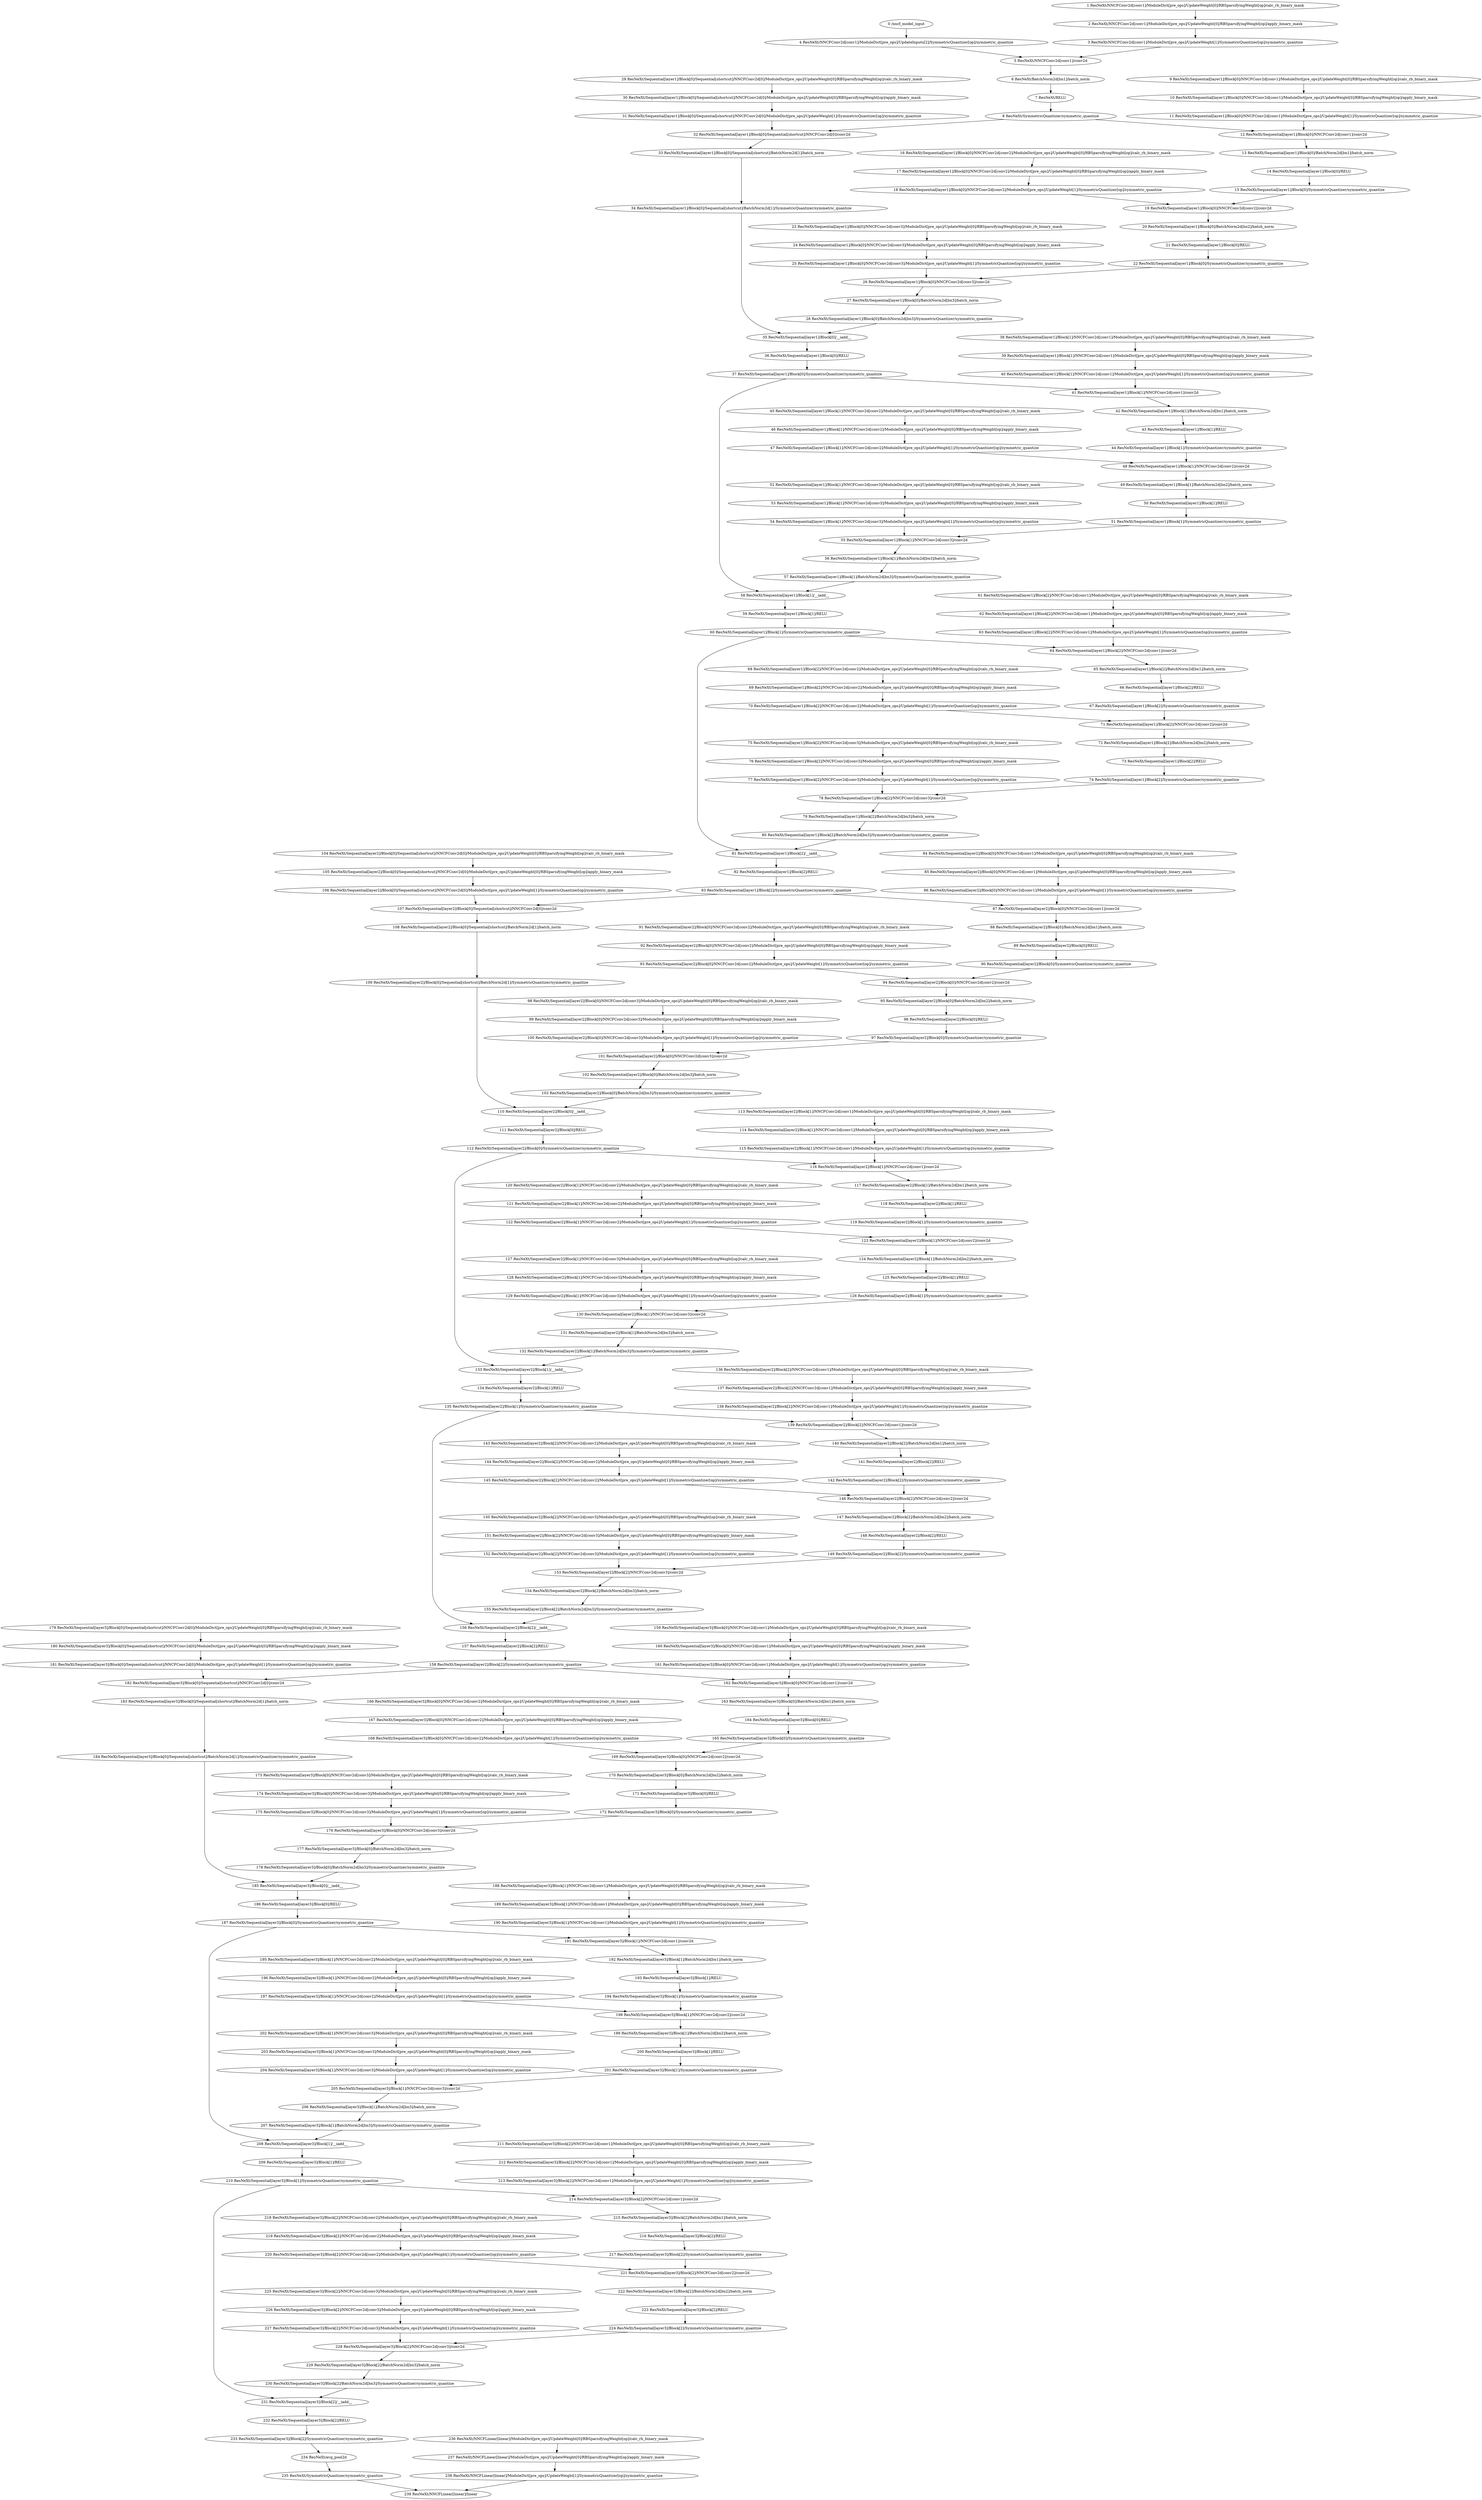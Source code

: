 strict digraph  {
"0 /nncf_model_input" [id=0, scope="", type=nncf_model_input];
"1 ResNeXt/NNCFConv2d[conv1]/ModuleDict[pre_ops]/UpdateWeight[0]/RBSparsifyingWeight[op]/calc_rb_binary_mask" [id=1, scope="ResNeXt/NNCFConv2d[conv1]/ModuleDict[pre_ops]/UpdateWeight[0]/RBSparsifyingWeight[op]", type=calc_rb_binary_mask];
"2 ResNeXt/NNCFConv2d[conv1]/ModuleDict[pre_ops]/UpdateWeight[0]/RBSparsifyingWeight[op]/apply_binary_mask" [id=2, scope="ResNeXt/NNCFConv2d[conv1]/ModuleDict[pre_ops]/UpdateWeight[0]/RBSparsifyingWeight[op]", type=apply_binary_mask];
"3 ResNeXt/NNCFConv2d[conv1]/ModuleDict[pre_ops]/UpdateWeight[1]/SymmetricQuantizer[op]/symmetric_quantize" [id=3, scope="ResNeXt/NNCFConv2d[conv1]/ModuleDict[pre_ops]/UpdateWeight[1]/SymmetricQuantizer[op]", type=symmetric_quantize];
"4 ResNeXt/NNCFConv2d[conv1]/ModuleDict[pre_ops]/UpdateInputs[2]/SymmetricQuantizer[op]/symmetric_quantize" [id=4, scope="ResNeXt/NNCFConv2d[conv1]/ModuleDict[pre_ops]/UpdateInputs[2]/SymmetricQuantizer[op]", type=symmetric_quantize];
"5 ResNeXt/NNCFConv2d[conv1]/conv2d" [id=5, scope="ResNeXt/NNCFConv2d[conv1]", type=conv2d];
"6 ResNeXt/BatchNorm2d[bn1]/batch_norm" [id=6, scope="ResNeXt/BatchNorm2d[bn1]", type=batch_norm];
"7 ResNeXt/RELU" [id=7, scope=ResNeXt, type=RELU];
"8 ResNeXt/SymmetricQuantizer/symmetric_quantize" [id=8, scope="ResNeXt/SymmetricQuantizer", type=symmetric_quantize];
"9 ResNeXt/Sequential[layer1]/Block[0]/NNCFConv2d[conv1]/ModuleDict[pre_ops]/UpdateWeight[0]/RBSparsifyingWeight[op]/calc_rb_binary_mask" [id=9, scope="ResNeXt/Sequential[layer1]/Block[0]/NNCFConv2d[conv1]/ModuleDict[pre_ops]/UpdateWeight[0]/RBSparsifyingWeight[op]", type=calc_rb_binary_mask];
"10 ResNeXt/Sequential[layer1]/Block[0]/NNCFConv2d[conv1]/ModuleDict[pre_ops]/UpdateWeight[0]/RBSparsifyingWeight[op]/apply_binary_mask" [id=10, scope="ResNeXt/Sequential[layer1]/Block[0]/NNCFConv2d[conv1]/ModuleDict[pre_ops]/UpdateWeight[0]/RBSparsifyingWeight[op]", type=apply_binary_mask];
"11 ResNeXt/Sequential[layer1]/Block[0]/NNCFConv2d[conv1]/ModuleDict[pre_ops]/UpdateWeight[1]/SymmetricQuantizer[op]/symmetric_quantize" [id=11, scope="ResNeXt/Sequential[layer1]/Block[0]/NNCFConv2d[conv1]/ModuleDict[pre_ops]/UpdateWeight[1]/SymmetricQuantizer[op]", type=symmetric_quantize];
"12 ResNeXt/Sequential[layer1]/Block[0]/NNCFConv2d[conv1]/conv2d" [id=12, scope="ResNeXt/Sequential[layer1]/Block[0]/NNCFConv2d[conv1]", type=conv2d];
"13 ResNeXt/Sequential[layer1]/Block[0]/BatchNorm2d[bn1]/batch_norm" [id=13, scope="ResNeXt/Sequential[layer1]/Block[0]/BatchNorm2d[bn1]", type=batch_norm];
"14 ResNeXt/Sequential[layer1]/Block[0]/RELU" [id=14, scope="ResNeXt/Sequential[layer1]/Block[0]", type=RELU];
"15 ResNeXt/Sequential[layer1]/Block[0]/SymmetricQuantizer/symmetric_quantize" [id=15, scope="ResNeXt/Sequential[layer1]/Block[0]/SymmetricQuantizer", type=symmetric_quantize];
"16 ResNeXt/Sequential[layer1]/Block[0]/NNCFConv2d[conv2]/ModuleDict[pre_ops]/UpdateWeight[0]/RBSparsifyingWeight[op]/calc_rb_binary_mask" [id=16, scope="ResNeXt/Sequential[layer1]/Block[0]/NNCFConv2d[conv2]/ModuleDict[pre_ops]/UpdateWeight[0]/RBSparsifyingWeight[op]", type=calc_rb_binary_mask];
"17 ResNeXt/Sequential[layer1]/Block[0]/NNCFConv2d[conv2]/ModuleDict[pre_ops]/UpdateWeight[0]/RBSparsifyingWeight[op]/apply_binary_mask" [id=17, scope="ResNeXt/Sequential[layer1]/Block[0]/NNCFConv2d[conv2]/ModuleDict[pre_ops]/UpdateWeight[0]/RBSparsifyingWeight[op]", type=apply_binary_mask];
"18 ResNeXt/Sequential[layer1]/Block[0]/NNCFConv2d[conv2]/ModuleDict[pre_ops]/UpdateWeight[1]/SymmetricQuantizer[op]/symmetric_quantize" [id=18, scope="ResNeXt/Sequential[layer1]/Block[0]/NNCFConv2d[conv2]/ModuleDict[pre_ops]/UpdateWeight[1]/SymmetricQuantizer[op]", type=symmetric_quantize];
"19 ResNeXt/Sequential[layer1]/Block[0]/NNCFConv2d[conv2]/conv2d" [id=19, scope="ResNeXt/Sequential[layer1]/Block[0]/NNCFConv2d[conv2]", type=conv2d];
"20 ResNeXt/Sequential[layer1]/Block[0]/BatchNorm2d[bn2]/batch_norm" [id=20, scope="ResNeXt/Sequential[layer1]/Block[0]/BatchNorm2d[bn2]", type=batch_norm];
"21 ResNeXt/Sequential[layer1]/Block[0]/RELU" [id=21, scope="ResNeXt/Sequential[layer1]/Block[0]", type=RELU];
"22 ResNeXt/Sequential[layer1]/Block[0]/SymmetricQuantizer/symmetric_quantize" [id=22, scope="ResNeXt/Sequential[layer1]/Block[0]/SymmetricQuantizer", type=symmetric_quantize];
"23 ResNeXt/Sequential[layer1]/Block[0]/NNCFConv2d[conv3]/ModuleDict[pre_ops]/UpdateWeight[0]/RBSparsifyingWeight[op]/calc_rb_binary_mask" [id=23, scope="ResNeXt/Sequential[layer1]/Block[0]/NNCFConv2d[conv3]/ModuleDict[pre_ops]/UpdateWeight[0]/RBSparsifyingWeight[op]", type=calc_rb_binary_mask];
"24 ResNeXt/Sequential[layer1]/Block[0]/NNCFConv2d[conv3]/ModuleDict[pre_ops]/UpdateWeight[0]/RBSparsifyingWeight[op]/apply_binary_mask" [id=24, scope="ResNeXt/Sequential[layer1]/Block[0]/NNCFConv2d[conv3]/ModuleDict[pre_ops]/UpdateWeight[0]/RBSparsifyingWeight[op]", type=apply_binary_mask];
"25 ResNeXt/Sequential[layer1]/Block[0]/NNCFConv2d[conv3]/ModuleDict[pre_ops]/UpdateWeight[1]/SymmetricQuantizer[op]/symmetric_quantize" [id=25, scope="ResNeXt/Sequential[layer1]/Block[0]/NNCFConv2d[conv3]/ModuleDict[pre_ops]/UpdateWeight[1]/SymmetricQuantizer[op]", type=symmetric_quantize];
"26 ResNeXt/Sequential[layer1]/Block[0]/NNCFConv2d[conv3]/conv2d" [id=26, scope="ResNeXt/Sequential[layer1]/Block[0]/NNCFConv2d[conv3]", type=conv2d];
"27 ResNeXt/Sequential[layer1]/Block[0]/BatchNorm2d[bn3]/batch_norm" [id=27, scope="ResNeXt/Sequential[layer1]/Block[0]/BatchNorm2d[bn3]", type=batch_norm];
"28 ResNeXt/Sequential[layer1]/Block[0]/BatchNorm2d[bn3]/SymmetricQuantizer/symmetric_quantize" [id=28, scope="ResNeXt/Sequential[layer1]/Block[0]/BatchNorm2d[bn3]/SymmetricQuantizer", type=symmetric_quantize];
"29 ResNeXt/Sequential[layer1]/Block[0]/Sequential[shortcut]/NNCFConv2d[0]/ModuleDict[pre_ops]/UpdateWeight[0]/RBSparsifyingWeight[op]/calc_rb_binary_mask" [id=29, scope="ResNeXt/Sequential[layer1]/Block[0]/Sequential[shortcut]/NNCFConv2d[0]/ModuleDict[pre_ops]/UpdateWeight[0]/RBSparsifyingWeight[op]", type=calc_rb_binary_mask];
"30 ResNeXt/Sequential[layer1]/Block[0]/Sequential[shortcut]/NNCFConv2d[0]/ModuleDict[pre_ops]/UpdateWeight[0]/RBSparsifyingWeight[op]/apply_binary_mask" [id=30, scope="ResNeXt/Sequential[layer1]/Block[0]/Sequential[shortcut]/NNCFConv2d[0]/ModuleDict[pre_ops]/UpdateWeight[0]/RBSparsifyingWeight[op]", type=apply_binary_mask];
"31 ResNeXt/Sequential[layer1]/Block[0]/Sequential[shortcut]/NNCFConv2d[0]/ModuleDict[pre_ops]/UpdateWeight[1]/SymmetricQuantizer[op]/symmetric_quantize" [id=31, scope="ResNeXt/Sequential[layer1]/Block[0]/Sequential[shortcut]/NNCFConv2d[0]/ModuleDict[pre_ops]/UpdateWeight[1]/SymmetricQuantizer[op]", type=symmetric_quantize];
"32 ResNeXt/Sequential[layer1]/Block[0]/Sequential[shortcut]/NNCFConv2d[0]/conv2d" [id=32, scope="ResNeXt/Sequential[layer1]/Block[0]/Sequential[shortcut]/NNCFConv2d[0]", type=conv2d];
"33 ResNeXt/Sequential[layer1]/Block[0]/Sequential[shortcut]/BatchNorm2d[1]/batch_norm" [id=33, scope="ResNeXt/Sequential[layer1]/Block[0]/Sequential[shortcut]/BatchNorm2d[1]", type=batch_norm];
"34 ResNeXt/Sequential[layer1]/Block[0]/Sequential[shortcut]/BatchNorm2d[1]/SymmetricQuantizer/symmetric_quantize" [id=34, scope="ResNeXt/Sequential[layer1]/Block[0]/Sequential[shortcut]/BatchNorm2d[1]/SymmetricQuantizer", type=symmetric_quantize];
"35 ResNeXt/Sequential[layer1]/Block[0]/__iadd__" [id=35, scope="ResNeXt/Sequential[layer1]/Block[0]", type=__iadd__];
"36 ResNeXt/Sequential[layer1]/Block[0]/RELU" [id=36, scope="ResNeXt/Sequential[layer1]/Block[0]", type=RELU];
"37 ResNeXt/Sequential[layer1]/Block[0]/SymmetricQuantizer/symmetric_quantize" [id=37, scope="ResNeXt/Sequential[layer1]/Block[0]/SymmetricQuantizer", type=symmetric_quantize];
"38 ResNeXt/Sequential[layer1]/Block[1]/NNCFConv2d[conv1]/ModuleDict[pre_ops]/UpdateWeight[0]/RBSparsifyingWeight[op]/calc_rb_binary_mask" [id=38, scope="ResNeXt/Sequential[layer1]/Block[1]/NNCFConv2d[conv1]/ModuleDict[pre_ops]/UpdateWeight[0]/RBSparsifyingWeight[op]", type=calc_rb_binary_mask];
"39 ResNeXt/Sequential[layer1]/Block[1]/NNCFConv2d[conv1]/ModuleDict[pre_ops]/UpdateWeight[0]/RBSparsifyingWeight[op]/apply_binary_mask" [id=39, scope="ResNeXt/Sequential[layer1]/Block[1]/NNCFConv2d[conv1]/ModuleDict[pre_ops]/UpdateWeight[0]/RBSparsifyingWeight[op]", type=apply_binary_mask];
"40 ResNeXt/Sequential[layer1]/Block[1]/NNCFConv2d[conv1]/ModuleDict[pre_ops]/UpdateWeight[1]/SymmetricQuantizer[op]/symmetric_quantize" [id=40, scope="ResNeXt/Sequential[layer1]/Block[1]/NNCFConv2d[conv1]/ModuleDict[pre_ops]/UpdateWeight[1]/SymmetricQuantizer[op]", type=symmetric_quantize];
"41 ResNeXt/Sequential[layer1]/Block[1]/NNCFConv2d[conv1]/conv2d" [id=41, scope="ResNeXt/Sequential[layer1]/Block[1]/NNCFConv2d[conv1]", type=conv2d];
"42 ResNeXt/Sequential[layer1]/Block[1]/BatchNorm2d[bn1]/batch_norm" [id=42, scope="ResNeXt/Sequential[layer1]/Block[1]/BatchNorm2d[bn1]", type=batch_norm];
"43 ResNeXt/Sequential[layer1]/Block[1]/RELU" [id=43, scope="ResNeXt/Sequential[layer1]/Block[1]", type=RELU];
"44 ResNeXt/Sequential[layer1]/Block[1]/SymmetricQuantizer/symmetric_quantize" [id=44, scope="ResNeXt/Sequential[layer1]/Block[1]/SymmetricQuantizer", type=symmetric_quantize];
"45 ResNeXt/Sequential[layer1]/Block[1]/NNCFConv2d[conv2]/ModuleDict[pre_ops]/UpdateWeight[0]/RBSparsifyingWeight[op]/calc_rb_binary_mask" [id=45, scope="ResNeXt/Sequential[layer1]/Block[1]/NNCFConv2d[conv2]/ModuleDict[pre_ops]/UpdateWeight[0]/RBSparsifyingWeight[op]", type=calc_rb_binary_mask];
"46 ResNeXt/Sequential[layer1]/Block[1]/NNCFConv2d[conv2]/ModuleDict[pre_ops]/UpdateWeight[0]/RBSparsifyingWeight[op]/apply_binary_mask" [id=46, scope="ResNeXt/Sequential[layer1]/Block[1]/NNCFConv2d[conv2]/ModuleDict[pre_ops]/UpdateWeight[0]/RBSparsifyingWeight[op]", type=apply_binary_mask];
"47 ResNeXt/Sequential[layer1]/Block[1]/NNCFConv2d[conv2]/ModuleDict[pre_ops]/UpdateWeight[1]/SymmetricQuantizer[op]/symmetric_quantize" [id=47, scope="ResNeXt/Sequential[layer1]/Block[1]/NNCFConv2d[conv2]/ModuleDict[pre_ops]/UpdateWeight[1]/SymmetricQuantizer[op]", type=symmetric_quantize];
"48 ResNeXt/Sequential[layer1]/Block[1]/NNCFConv2d[conv2]/conv2d" [id=48, scope="ResNeXt/Sequential[layer1]/Block[1]/NNCFConv2d[conv2]", type=conv2d];
"49 ResNeXt/Sequential[layer1]/Block[1]/BatchNorm2d[bn2]/batch_norm" [id=49, scope="ResNeXt/Sequential[layer1]/Block[1]/BatchNorm2d[bn2]", type=batch_norm];
"50 ResNeXt/Sequential[layer1]/Block[1]/RELU" [id=50, scope="ResNeXt/Sequential[layer1]/Block[1]", type=RELU];
"51 ResNeXt/Sequential[layer1]/Block[1]/SymmetricQuantizer/symmetric_quantize" [id=51, scope="ResNeXt/Sequential[layer1]/Block[1]/SymmetricQuantizer", type=symmetric_quantize];
"52 ResNeXt/Sequential[layer1]/Block[1]/NNCFConv2d[conv3]/ModuleDict[pre_ops]/UpdateWeight[0]/RBSparsifyingWeight[op]/calc_rb_binary_mask" [id=52, scope="ResNeXt/Sequential[layer1]/Block[1]/NNCFConv2d[conv3]/ModuleDict[pre_ops]/UpdateWeight[0]/RBSparsifyingWeight[op]", type=calc_rb_binary_mask];
"53 ResNeXt/Sequential[layer1]/Block[1]/NNCFConv2d[conv3]/ModuleDict[pre_ops]/UpdateWeight[0]/RBSparsifyingWeight[op]/apply_binary_mask" [id=53, scope="ResNeXt/Sequential[layer1]/Block[1]/NNCFConv2d[conv3]/ModuleDict[pre_ops]/UpdateWeight[0]/RBSparsifyingWeight[op]", type=apply_binary_mask];
"54 ResNeXt/Sequential[layer1]/Block[1]/NNCFConv2d[conv3]/ModuleDict[pre_ops]/UpdateWeight[1]/SymmetricQuantizer[op]/symmetric_quantize" [id=54, scope="ResNeXt/Sequential[layer1]/Block[1]/NNCFConv2d[conv3]/ModuleDict[pre_ops]/UpdateWeight[1]/SymmetricQuantizer[op]", type=symmetric_quantize];
"55 ResNeXt/Sequential[layer1]/Block[1]/NNCFConv2d[conv3]/conv2d" [id=55, scope="ResNeXt/Sequential[layer1]/Block[1]/NNCFConv2d[conv3]", type=conv2d];
"56 ResNeXt/Sequential[layer1]/Block[1]/BatchNorm2d[bn3]/batch_norm" [id=56, scope="ResNeXt/Sequential[layer1]/Block[1]/BatchNorm2d[bn3]", type=batch_norm];
"57 ResNeXt/Sequential[layer1]/Block[1]/BatchNorm2d[bn3]/SymmetricQuantizer/symmetric_quantize" [id=57, scope="ResNeXt/Sequential[layer1]/Block[1]/BatchNorm2d[bn3]/SymmetricQuantizer", type=symmetric_quantize];
"58 ResNeXt/Sequential[layer1]/Block[1]/__iadd__" [id=58, scope="ResNeXt/Sequential[layer1]/Block[1]", type=__iadd__];
"59 ResNeXt/Sequential[layer1]/Block[1]/RELU" [id=59, scope="ResNeXt/Sequential[layer1]/Block[1]", type=RELU];
"60 ResNeXt/Sequential[layer1]/Block[1]/SymmetricQuantizer/symmetric_quantize" [id=60, scope="ResNeXt/Sequential[layer1]/Block[1]/SymmetricQuantizer", type=symmetric_quantize];
"61 ResNeXt/Sequential[layer1]/Block[2]/NNCFConv2d[conv1]/ModuleDict[pre_ops]/UpdateWeight[0]/RBSparsifyingWeight[op]/calc_rb_binary_mask" [id=61, scope="ResNeXt/Sequential[layer1]/Block[2]/NNCFConv2d[conv1]/ModuleDict[pre_ops]/UpdateWeight[0]/RBSparsifyingWeight[op]", type=calc_rb_binary_mask];
"62 ResNeXt/Sequential[layer1]/Block[2]/NNCFConv2d[conv1]/ModuleDict[pre_ops]/UpdateWeight[0]/RBSparsifyingWeight[op]/apply_binary_mask" [id=62, scope="ResNeXt/Sequential[layer1]/Block[2]/NNCFConv2d[conv1]/ModuleDict[pre_ops]/UpdateWeight[0]/RBSparsifyingWeight[op]", type=apply_binary_mask];
"63 ResNeXt/Sequential[layer1]/Block[2]/NNCFConv2d[conv1]/ModuleDict[pre_ops]/UpdateWeight[1]/SymmetricQuantizer[op]/symmetric_quantize" [id=63, scope="ResNeXt/Sequential[layer1]/Block[2]/NNCFConv2d[conv1]/ModuleDict[pre_ops]/UpdateWeight[1]/SymmetricQuantizer[op]", type=symmetric_quantize];
"64 ResNeXt/Sequential[layer1]/Block[2]/NNCFConv2d[conv1]/conv2d" [id=64, scope="ResNeXt/Sequential[layer1]/Block[2]/NNCFConv2d[conv1]", type=conv2d];
"65 ResNeXt/Sequential[layer1]/Block[2]/BatchNorm2d[bn1]/batch_norm" [id=65, scope="ResNeXt/Sequential[layer1]/Block[2]/BatchNorm2d[bn1]", type=batch_norm];
"66 ResNeXt/Sequential[layer1]/Block[2]/RELU" [id=66, scope="ResNeXt/Sequential[layer1]/Block[2]", type=RELU];
"67 ResNeXt/Sequential[layer1]/Block[2]/SymmetricQuantizer/symmetric_quantize" [id=67, scope="ResNeXt/Sequential[layer1]/Block[2]/SymmetricQuantizer", type=symmetric_quantize];
"68 ResNeXt/Sequential[layer1]/Block[2]/NNCFConv2d[conv2]/ModuleDict[pre_ops]/UpdateWeight[0]/RBSparsifyingWeight[op]/calc_rb_binary_mask" [id=68, scope="ResNeXt/Sequential[layer1]/Block[2]/NNCFConv2d[conv2]/ModuleDict[pre_ops]/UpdateWeight[0]/RBSparsifyingWeight[op]", type=calc_rb_binary_mask];
"69 ResNeXt/Sequential[layer1]/Block[2]/NNCFConv2d[conv2]/ModuleDict[pre_ops]/UpdateWeight[0]/RBSparsifyingWeight[op]/apply_binary_mask" [id=69, scope="ResNeXt/Sequential[layer1]/Block[2]/NNCFConv2d[conv2]/ModuleDict[pre_ops]/UpdateWeight[0]/RBSparsifyingWeight[op]", type=apply_binary_mask];
"70 ResNeXt/Sequential[layer1]/Block[2]/NNCFConv2d[conv2]/ModuleDict[pre_ops]/UpdateWeight[1]/SymmetricQuantizer[op]/symmetric_quantize" [id=70, scope="ResNeXt/Sequential[layer1]/Block[2]/NNCFConv2d[conv2]/ModuleDict[pre_ops]/UpdateWeight[1]/SymmetricQuantizer[op]", type=symmetric_quantize];
"71 ResNeXt/Sequential[layer1]/Block[2]/NNCFConv2d[conv2]/conv2d" [id=71, scope="ResNeXt/Sequential[layer1]/Block[2]/NNCFConv2d[conv2]", type=conv2d];
"72 ResNeXt/Sequential[layer1]/Block[2]/BatchNorm2d[bn2]/batch_norm" [id=72, scope="ResNeXt/Sequential[layer1]/Block[2]/BatchNorm2d[bn2]", type=batch_norm];
"73 ResNeXt/Sequential[layer1]/Block[2]/RELU" [id=73, scope="ResNeXt/Sequential[layer1]/Block[2]", type=RELU];
"74 ResNeXt/Sequential[layer1]/Block[2]/SymmetricQuantizer/symmetric_quantize" [id=74, scope="ResNeXt/Sequential[layer1]/Block[2]/SymmetricQuantizer", type=symmetric_quantize];
"75 ResNeXt/Sequential[layer1]/Block[2]/NNCFConv2d[conv3]/ModuleDict[pre_ops]/UpdateWeight[0]/RBSparsifyingWeight[op]/calc_rb_binary_mask" [id=75, scope="ResNeXt/Sequential[layer1]/Block[2]/NNCFConv2d[conv3]/ModuleDict[pre_ops]/UpdateWeight[0]/RBSparsifyingWeight[op]", type=calc_rb_binary_mask];
"76 ResNeXt/Sequential[layer1]/Block[2]/NNCFConv2d[conv3]/ModuleDict[pre_ops]/UpdateWeight[0]/RBSparsifyingWeight[op]/apply_binary_mask" [id=76, scope="ResNeXt/Sequential[layer1]/Block[2]/NNCFConv2d[conv3]/ModuleDict[pre_ops]/UpdateWeight[0]/RBSparsifyingWeight[op]", type=apply_binary_mask];
"77 ResNeXt/Sequential[layer1]/Block[2]/NNCFConv2d[conv3]/ModuleDict[pre_ops]/UpdateWeight[1]/SymmetricQuantizer[op]/symmetric_quantize" [id=77, scope="ResNeXt/Sequential[layer1]/Block[2]/NNCFConv2d[conv3]/ModuleDict[pre_ops]/UpdateWeight[1]/SymmetricQuantizer[op]", type=symmetric_quantize];
"78 ResNeXt/Sequential[layer1]/Block[2]/NNCFConv2d[conv3]/conv2d" [id=78, scope="ResNeXt/Sequential[layer1]/Block[2]/NNCFConv2d[conv3]", type=conv2d];
"79 ResNeXt/Sequential[layer1]/Block[2]/BatchNorm2d[bn3]/batch_norm" [id=79, scope="ResNeXt/Sequential[layer1]/Block[2]/BatchNorm2d[bn3]", type=batch_norm];
"80 ResNeXt/Sequential[layer1]/Block[2]/BatchNorm2d[bn3]/SymmetricQuantizer/symmetric_quantize" [id=80, scope="ResNeXt/Sequential[layer1]/Block[2]/BatchNorm2d[bn3]/SymmetricQuantizer", type=symmetric_quantize];
"81 ResNeXt/Sequential[layer1]/Block[2]/__iadd__" [id=81, scope="ResNeXt/Sequential[layer1]/Block[2]", type=__iadd__];
"82 ResNeXt/Sequential[layer1]/Block[2]/RELU" [id=82, scope="ResNeXt/Sequential[layer1]/Block[2]", type=RELU];
"83 ResNeXt/Sequential[layer1]/Block[2]/SymmetricQuantizer/symmetric_quantize" [id=83, scope="ResNeXt/Sequential[layer1]/Block[2]/SymmetricQuantizer", type=symmetric_quantize];
"84 ResNeXt/Sequential[layer2]/Block[0]/NNCFConv2d[conv1]/ModuleDict[pre_ops]/UpdateWeight[0]/RBSparsifyingWeight[op]/calc_rb_binary_mask" [id=84, scope="ResNeXt/Sequential[layer2]/Block[0]/NNCFConv2d[conv1]/ModuleDict[pre_ops]/UpdateWeight[0]/RBSparsifyingWeight[op]", type=calc_rb_binary_mask];
"85 ResNeXt/Sequential[layer2]/Block[0]/NNCFConv2d[conv1]/ModuleDict[pre_ops]/UpdateWeight[0]/RBSparsifyingWeight[op]/apply_binary_mask" [id=85, scope="ResNeXt/Sequential[layer2]/Block[0]/NNCFConv2d[conv1]/ModuleDict[pre_ops]/UpdateWeight[0]/RBSparsifyingWeight[op]", type=apply_binary_mask];
"86 ResNeXt/Sequential[layer2]/Block[0]/NNCFConv2d[conv1]/ModuleDict[pre_ops]/UpdateWeight[1]/SymmetricQuantizer[op]/symmetric_quantize" [id=86, scope="ResNeXt/Sequential[layer2]/Block[0]/NNCFConv2d[conv1]/ModuleDict[pre_ops]/UpdateWeight[1]/SymmetricQuantizer[op]", type=symmetric_quantize];
"87 ResNeXt/Sequential[layer2]/Block[0]/NNCFConv2d[conv1]/conv2d" [id=87, scope="ResNeXt/Sequential[layer2]/Block[0]/NNCFConv2d[conv1]", type=conv2d];
"88 ResNeXt/Sequential[layer2]/Block[0]/BatchNorm2d[bn1]/batch_norm" [id=88, scope="ResNeXt/Sequential[layer2]/Block[0]/BatchNorm2d[bn1]", type=batch_norm];
"89 ResNeXt/Sequential[layer2]/Block[0]/RELU" [id=89, scope="ResNeXt/Sequential[layer2]/Block[0]", type=RELU];
"90 ResNeXt/Sequential[layer2]/Block[0]/SymmetricQuantizer/symmetric_quantize" [id=90, scope="ResNeXt/Sequential[layer2]/Block[0]/SymmetricQuantizer", type=symmetric_quantize];
"91 ResNeXt/Sequential[layer2]/Block[0]/NNCFConv2d[conv2]/ModuleDict[pre_ops]/UpdateWeight[0]/RBSparsifyingWeight[op]/calc_rb_binary_mask" [id=91, scope="ResNeXt/Sequential[layer2]/Block[0]/NNCFConv2d[conv2]/ModuleDict[pre_ops]/UpdateWeight[0]/RBSparsifyingWeight[op]", type=calc_rb_binary_mask];
"92 ResNeXt/Sequential[layer2]/Block[0]/NNCFConv2d[conv2]/ModuleDict[pre_ops]/UpdateWeight[0]/RBSparsifyingWeight[op]/apply_binary_mask" [id=92, scope="ResNeXt/Sequential[layer2]/Block[0]/NNCFConv2d[conv2]/ModuleDict[pre_ops]/UpdateWeight[0]/RBSparsifyingWeight[op]", type=apply_binary_mask];
"93 ResNeXt/Sequential[layer2]/Block[0]/NNCFConv2d[conv2]/ModuleDict[pre_ops]/UpdateWeight[1]/SymmetricQuantizer[op]/symmetric_quantize" [id=93, scope="ResNeXt/Sequential[layer2]/Block[0]/NNCFConv2d[conv2]/ModuleDict[pre_ops]/UpdateWeight[1]/SymmetricQuantizer[op]", type=symmetric_quantize];
"94 ResNeXt/Sequential[layer2]/Block[0]/NNCFConv2d[conv2]/conv2d" [id=94, scope="ResNeXt/Sequential[layer2]/Block[0]/NNCFConv2d[conv2]", type=conv2d];
"95 ResNeXt/Sequential[layer2]/Block[0]/BatchNorm2d[bn2]/batch_norm" [id=95, scope="ResNeXt/Sequential[layer2]/Block[0]/BatchNorm2d[bn2]", type=batch_norm];
"96 ResNeXt/Sequential[layer2]/Block[0]/RELU" [id=96, scope="ResNeXt/Sequential[layer2]/Block[0]", type=RELU];
"97 ResNeXt/Sequential[layer2]/Block[0]/SymmetricQuantizer/symmetric_quantize" [id=97, scope="ResNeXt/Sequential[layer2]/Block[0]/SymmetricQuantizer", type=symmetric_quantize];
"98 ResNeXt/Sequential[layer2]/Block[0]/NNCFConv2d[conv3]/ModuleDict[pre_ops]/UpdateWeight[0]/RBSparsifyingWeight[op]/calc_rb_binary_mask" [id=98, scope="ResNeXt/Sequential[layer2]/Block[0]/NNCFConv2d[conv3]/ModuleDict[pre_ops]/UpdateWeight[0]/RBSparsifyingWeight[op]", type=calc_rb_binary_mask];
"99 ResNeXt/Sequential[layer2]/Block[0]/NNCFConv2d[conv3]/ModuleDict[pre_ops]/UpdateWeight[0]/RBSparsifyingWeight[op]/apply_binary_mask" [id=99, scope="ResNeXt/Sequential[layer2]/Block[0]/NNCFConv2d[conv3]/ModuleDict[pre_ops]/UpdateWeight[0]/RBSparsifyingWeight[op]", type=apply_binary_mask];
"100 ResNeXt/Sequential[layer2]/Block[0]/NNCFConv2d[conv3]/ModuleDict[pre_ops]/UpdateWeight[1]/SymmetricQuantizer[op]/symmetric_quantize" [id=100, scope="ResNeXt/Sequential[layer2]/Block[0]/NNCFConv2d[conv3]/ModuleDict[pre_ops]/UpdateWeight[1]/SymmetricQuantizer[op]", type=symmetric_quantize];
"101 ResNeXt/Sequential[layer2]/Block[0]/NNCFConv2d[conv3]/conv2d" [id=101, scope="ResNeXt/Sequential[layer2]/Block[0]/NNCFConv2d[conv3]", type=conv2d];
"102 ResNeXt/Sequential[layer2]/Block[0]/BatchNorm2d[bn3]/batch_norm" [id=102, scope="ResNeXt/Sequential[layer2]/Block[0]/BatchNorm2d[bn3]", type=batch_norm];
"103 ResNeXt/Sequential[layer2]/Block[0]/BatchNorm2d[bn3]/SymmetricQuantizer/symmetric_quantize" [id=103, scope="ResNeXt/Sequential[layer2]/Block[0]/BatchNorm2d[bn3]/SymmetricQuantizer", type=symmetric_quantize];
"104 ResNeXt/Sequential[layer2]/Block[0]/Sequential[shortcut]/NNCFConv2d[0]/ModuleDict[pre_ops]/UpdateWeight[0]/RBSparsifyingWeight[op]/calc_rb_binary_mask" [id=104, scope="ResNeXt/Sequential[layer2]/Block[0]/Sequential[shortcut]/NNCFConv2d[0]/ModuleDict[pre_ops]/UpdateWeight[0]/RBSparsifyingWeight[op]", type=calc_rb_binary_mask];
"105 ResNeXt/Sequential[layer2]/Block[0]/Sequential[shortcut]/NNCFConv2d[0]/ModuleDict[pre_ops]/UpdateWeight[0]/RBSparsifyingWeight[op]/apply_binary_mask" [id=105, scope="ResNeXt/Sequential[layer2]/Block[0]/Sequential[shortcut]/NNCFConv2d[0]/ModuleDict[pre_ops]/UpdateWeight[0]/RBSparsifyingWeight[op]", type=apply_binary_mask];
"106 ResNeXt/Sequential[layer2]/Block[0]/Sequential[shortcut]/NNCFConv2d[0]/ModuleDict[pre_ops]/UpdateWeight[1]/SymmetricQuantizer[op]/symmetric_quantize" [id=106, scope="ResNeXt/Sequential[layer2]/Block[0]/Sequential[shortcut]/NNCFConv2d[0]/ModuleDict[pre_ops]/UpdateWeight[1]/SymmetricQuantizer[op]", type=symmetric_quantize];
"107 ResNeXt/Sequential[layer2]/Block[0]/Sequential[shortcut]/NNCFConv2d[0]/conv2d" [id=107, scope="ResNeXt/Sequential[layer2]/Block[0]/Sequential[shortcut]/NNCFConv2d[0]", type=conv2d];
"108 ResNeXt/Sequential[layer2]/Block[0]/Sequential[shortcut]/BatchNorm2d[1]/batch_norm" [id=108, scope="ResNeXt/Sequential[layer2]/Block[0]/Sequential[shortcut]/BatchNorm2d[1]", type=batch_norm];
"109 ResNeXt/Sequential[layer2]/Block[0]/Sequential[shortcut]/BatchNorm2d[1]/SymmetricQuantizer/symmetric_quantize" [id=109, scope="ResNeXt/Sequential[layer2]/Block[0]/Sequential[shortcut]/BatchNorm2d[1]/SymmetricQuantizer", type=symmetric_quantize];
"110 ResNeXt/Sequential[layer2]/Block[0]/__iadd__" [id=110, scope="ResNeXt/Sequential[layer2]/Block[0]", type=__iadd__];
"111 ResNeXt/Sequential[layer2]/Block[0]/RELU" [id=111, scope="ResNeXt/Sequential[layer2]/Block[0]", type=RELU];
"112 ResNeXt/Sequential[layer2]/Block[0]/SymmetricQuantizer/symmetric_quantize" [id=112, scope="ResNeXt/Sequential[layer2]/Block[0]/SymmetricQuantizer", type=symmetric_quantize];
"113 ResNeXt/Sequential[layer2]/Block[1]/NNCFConv2d[conv1]/ModuleDict[pre_ops]/UpdateWeight[0]/RBSparsifyingWeight[op]/calc_rb_binary_mask" [id=113, scope="ResNeXt/Sequential[layer2]/Block[1]/NNCFConv2d[conv1]/ModuleDict[pre_ops]/UpdateWeight[0]/RBSparsifyingWeight[op]", type=calc_rb_binary_mask];
"114 ResNeXt/Sequential[layer2]/Block[1]/NNCFConv2d[conv1]/ModuleDict[pre_ops]/UpdateWeight[0]/RBSparsifyingWeight[op]/apply_binary_mask" [id=114, scope="ResNeXt/Sequential[layer2]/Block[1]/NNCFConv2d[conv1]/ModuleDict[pre_ops]/UpdateWeight[0]/RBSparsifyingWeight[op]", type=apply_binary_mask];
"115 ResNeXt/Sequential[layer2]/Block[1]/NNCFConv2d[conv1]/ModuleDict[pre_ops]/UpdateWeight[1]/SymmetricQuantizer[op]/symmetric_quantize" [id=115, scope="ResNeXt/Sequential[layer2]/Block[1]/NNCFConv2d[conv1]/ModuleDict[pre_ops]/UpdateWeight[1]/SymmetricQuantizer[op]", type=symmetric_quantize];
"116 ResNeXt/Sequential[layer2]/Block[1]/NNCFConv2d[conv1]/conv2d" [id=116, scope="ResNeXt/Sequential[layer2]/Block[1]/NNCFConv2d[conv1]", type=conv2d];
"117 ResNeXt/Sequential[layer2]/Block[1]/BatchNorm2d[bn1]/batch_norm" [id=117, scope="ResNeXt/Sequential[layer2]/Block[1]/BatchNorm2d[bn1]", type=batch_norm];
"118 ResNeXt/Sequential[layer2]/Block[1]/RELU" [id=118, scope="ResNeXt/Sequential[layer2]/Block[1]", type=RELU];
"119 ResNeXt/Sequential[layer2]/Block[1]/SymmetricQuantizer/symmetric_quantize" [id=119, scope="ResNeXt/Sequential[layer2]/Block[1]/SymmetricQuantizer", type=symmetric_quantize];
"120 ResNeXt/Sequential[layer2]/Block[1]/NNCFConv2d[conv2]/ModuleDict[pre_ops]/UpdateWeight[0]/RBSparsifyingWeight[op]/calc_rb_binary_mask" [id=120, scope="ResNeXt/Sequential[layer2]/Block[1]/NNCFConv2d[conv2]/ModuleDict[pre_ops]/UpdateWeight[0]/RBSparsifyingWeight[op]", type=calc_rb_binary_mask];
"121 ResNeXt/Sequential[layer2]/Block[1]/NNCFConv2d[conv2]/ModuleDict[pre_ops]/UpdateWeight[0]/RBSparsifyingWeight[op]/apply_binary_mask" [id=121, scope="ResNeXt/Sequential[layer2]/Block[1]/NNCFConv2d[conv2]/ModuleDict[pre_ops]/UpdateWeight[0]/RBSparsifyingWeight[op]", type=apply_binary_mask];
"122 ResNeXt/Sequential[layer2]/Block[1]/NNCFConv2d[conv2]/ModuleDict[pre_ops]/UpdateWeight[1]/SymmetricQuantizer[op]/symmetric_quantize" [id=122, scope="ResNeXt/Sequential[layer2]/Block[1]/NNCFConv2d[conv2]/ModuleDict[pre_ops]/UpdateWeight[1]/SymmetricQuantizer[op]", type=symmetric_quantize];
"123 ResNeXt/Sequential[layer2]/Block[1]/NNCFConv2d[conv2]/conv2d" [id=123, scope="ResNeXt/Sequential[layer2]/Block[1]/NNCFConv2d[conv2]", type=conv2d];
"124 ResNeXt/Sequential[layer2]/Block[1]/BatchNorm2d[bn2]/batch_norm" [id=124, scope="ResNeXt/Sequential[layer2]/Block[1]/BatchNorm2d[bn2]", type=batch_norm];
"125 ResNeXt/Sequential[layer2]/Block[1]/RELU" [id=125, scope="ResNeXt/Sequential[layer2]/Block[1]", type=RELU];
"126 ResNeXt/Sequential[layer2]/Block[1]/SymmetricQuantizer/symmetric_quantize" [id=126, scope="ResNeXt/Sequential[layer2]/Block[1]/SymmetricQuantizer", type=symmetric_quantize];
"127 ResNeXt/Sequential[layer2]/Block[1]/NNCFConv2d[conv3]/ModuleDict[pre_ops]/UpdateWeight[0]/RBSparsifyingWeight[op]/calc_rb_binary_mask" [id=127, scope="ResNeXt/Sequential[layer2]/Block[1]/NNCFConv2d[conv3]/ModuleDict[pre_ops]/UpdateWeight[0]/RBSparsifyingWeight[op]", type=calc_rb_binary_mask];
"128 ResNeXt/Sequential[layer2]/Block[1]/NNCFConv2d[conv3]/ModuleDict[pre_ops]/UpdateWeight[0]/RBSparsifyingWeight[op]/apply_binary_mask" [id=128, scope="ResNeXt/Sequential[layer2]/Block[1]/NNCFConv2d[conv3]/ModuleDict[pre_ops]/UpdateWeight[0]/RBSparsifyingWeight[op]", type=apply_binary_mask];
"129 ResNeXt/Sequential[layer2]/Block[1]/NNCFConv2d[conv3]/ModuleDict[pre_ops]/UpdateWeight[1]/SymmetricQuantizer[op]/symmetric_quantize" [id=129, scope="ResNeXt/Sequential[layer2]/Block[1]/NNCFConv2d[conv3]/ModuleDict[pre_ops]/UpdateWeight[1]/SymmetricQuantizer[op]", type=symmetric_quantize];
"130 ResNeXt/Sequential[layer2]/Block[1]/NNCFConv2d[conv3]/conv2d" [id=130, scope="ResNeXt/Sequential[layer2]/Block[1]/NNCFConv2d[conv3]", type=conv2d];
"131 ResNeXt/Sequential[layer2]/Block[1]/BatchNorm2d[bn3]/batch_norm" [id=131, scope="ResNeXt/Sequential[layer2]/Block[1]/BatchNorm2d[bn3]", type=batch_norm];
"132 ResNeXt/Sequential[layer2]/Block[1]/BatchNorm2d[bn3]/SymmetricQuantizer/symmetric_quantize" [id=132, scope="ResNeXt/Sequential[layer2]/Block[1]/BatchNorm2d[bn3]/SymmetricQuantizer", type=symmetric_quantize];
"133 ResNeXt/Sequential[layer2]/Block[1]/__iadd__" [id=133, scope="ResNeXt/Sequential[layer2]/Block[1]", type=__iadd__];
"134 ResNeXt/Sequential[layer2]/Block[1]/RELU" [id=134, scope="ResNeXt/Sequential[layer2]/Block[1]", type=RELU];
"135 ResNeXt/Sequential[layer2]/Block[1]/SymmetricQuantizer/symmetric_quantize" [id=135, scope="ResNeXt/Sequential[layer2]/Block[1]/SymmetricQuantizer", type=symmetric_quantize];
"136 ResNeXt/Sequential[layer2]/Block[2]/NNCFConv2d[conv1]/ModuleDict[pre_ops]/UpdateWeight[0]/RBSparsifyingWeight[op]/calc_rb_binary_mask" [id=136, scope="ResNeXt/Sequential[layer2]/Block[2]/NNCFConv2d[conv1]/ModuleDict[pre_ops]/UpdateWeight[0]/RBSparsifyingWeight[op]", type=calc_rb_binary_mask];
"137 ResNeXt/Sequential[layer2]/Block[2]/NNCFConv2d[conv1]/ModuleDict[pre_ops]/UpdateWeight[0]/RBSparsifyingWeight[op]/apply_binary_mask" [id=137, scope="ResNeXt/Sequential[layer2]/Block[2]/NNCFConv2d[conv1]/ModuleDict[pre_ops]/UpdateWeight[0]/RBSparsifyingWeight[op]", type=apply_binary_mask];
"138 ResNeXt/Sequential[layer2]/Block[2]/NNCFConv2d[conv1]/ModuleDict[pre_ops]/UpdateWeight[1]/SymmetricQuantizer[op]/symmetric_quantize" [id=138, scope="ResNeXt/Sequential[layer2]/Block[2]/NNCFConv2d[conv1]/ModuleDict[pre_ops]/UpdateWeight[1]/SymmetricQuantizer[op]", type=symmetric_quantize];
"139 ResNeXt/Sequential[layer2]/Block[2]/NNCFConv2d[conv1]/conv2d" [id=139, scope="ResNeXt/Sequential[layer2]/Block[2]/NNCFConv2d[conv1]", type=conv2d];
"140 ResNeXt/Sequential[layer2]/Block[2]/BatchNorm2d[bn1]/batch_norm" [id=140, scope="ResNeXt/Sequential[layer2]/Block[2]/BatchNorm2d[bn1]", type=batch_norm];
"141 ResNeXt/Sequential[layer2]/Block[2]/RELU" [id=141, scope="ResNeXt/Sequential[layer2]/Block[2]", type=RELU];
"142 ResNeXt/Sequential[layer2]/Block[2]/SymmetricQuantizer/symmetric_quantize" [id=142, scope="ResNeXt/Sequential[layer2]/Block[2]/SymmetricQuantizer", type=symmetric_quantize];
"143 ResNeXt/Sequential[layer2]/Block[2]/NNCFConv2d[conv2]/ModuleDict[pre_ops]/UpdateWeight[0]/RBSparsifyingWeight[op]/calc_rb_binary_mask" [id=143, scope="ResNeXt/Sequential[layer2]/Block[2]/NNCFConv2d[conv2]/ModuleDict[pre_ops]/UpdateWeight[0]/RBSparsifyingWeight[op]", type=calc_rb_binary_mask];
"144 ResNeXt/Sequential[layer2]/Block[2]/NNCFConv2d[conv2]/ModuleDict[pre_ops]/UpdateWeight[0]/RBSparsifyingWeight[op]/apply_binary_mask" [id=144, scope="ResNeXt/Sequential[layer2]/Block[2]/NNCFConv2d[conv2]/ModuleDict[pre_ops]/UpdateWeight[0]/RBSparsifyingWeight[op]", type=apply_binary_mask];
"145 ResNeXt/Sequential[layer2]/Block[2]/NNCFConv2d[conv2]/ModuleDict[pre_ops]/UpdateWeight[1]/SymmetricQuantizer[op]/symmetric_quantize" [id=145, scope="ResNeXt/Sequential[layer2]/Block[2]/NNCFConv2d[conv2]/ModuleDict[pre_ops]/UpdateWeight[1]/SymmetricQuantizer[op]", type=symmetric_quantize];
"146 ResNeXt/Sequential[layer2]/Block[2]/NNCFConv2d[conv2]/conv2d" [id=146, scope="ResNeXt/Sequential[layer2]/Block[2]/NNCFConv2d[conv2]", type=conv2d];
"147 ResNeXt/Sequential[layer2]/Block[2]/BatchNorm2d[bn2]/batch_norm" [id=147, scope="ResNeXt/Sequential[layer2]/Block[2]/BatchNorm2d[bn2]", type=batch_norm];
"148 ResNeXt/Sequential[layer2]/Block[2]/RELU" [id=148, scope="ResNeXt/Sequential[layer2]/Block[2]", type=RELU];
"149 ResNeXt/Sequential[layer2]/Block[2]/SymmetricQuantizer/symmetric_quantize" [id=149, scope="ResNeXt/Sequential[layer2]/Block[2]/SymmetricQuantizer", type=symmetric_quantize];
"150 ResNeXt/Sequential[layer2]/Block[2]/NNCFConv2d[conv3]/ModuleDict[pre_ops]/UpdateWeight[0]/RBSparsifyingWeight[op]/calc_rb_binary_mask" [id=150, scope="ResNeXt/Sequential[layer2]/Block[2]/NNCFConv2d[conv3]/ModuleDict[pre_ops]/UpdateWeight[0]/RBSparsifyingWeight[op]", type=calc_rb_binary_mask];
"151 ResNeXt/Sequential[layer2]/Block[2]/NNCFConv2d[conv3]/ModuleDict[pre_ops]/UpdateWeight[0]/RBSparsifyingWeight[op]/apply_binary_mask" [id=151, scope="ResNeXt/Sequential[layer2]/Block[2]/NNCFConv2d[conv3]/ModuleDict[pre_ops]/UpdateWeight[0]/RBSparsifyingWeight[op]", type=apply_binary_mask];
"152 ResNeXt/Sequential[layer2]/Block[2]/NNCFConv2d[conv3]/ModuleDict[pre_ops]/UpdateWeight[1]/SymmetricQuantizer[op]/symmetric_quantize" [id=152, scope="ResNeXt/Sequential[layer2]/Block[2]/NNCFConv2d[conv3]/ModuleDict[pre_ops]/UpdateWeight[1]/SymmetricQuantizer[op]", type=symmetric_quantize];
"153 ResNeXt/Sequential[layer2]/Block[2]/NNCFConv2d[conv3]/conv2d" [id=153, scope="ResNeXt/Sequential[layer2]/Block[2]/NNCFConv2d[conv3]", type=conv2d];
"154 ResNeXt/Sequential[layer2]/Block[2]/BatchNorm2d[bn3]/batch_norm" [id=154, scope="ResNeXt/Sequential[layer2]/Block[2]/BatchNorm2d[bn3]", type=batch_norm];
"155 ResNeXt/Sequential[layer2]/Block[2]/BatchNorm2d[bn3]/SymmetricQuantizer/symmetric_quantize" [id=155, scope="ResNeXt/Sequential[layer2]/Block[2]/BatchNorm2d[bn3]/SymmetricQuantizer", type=symmetric_quantize];
"156 ResNeXt/Sequential[layer2]/Block[2]/__iadd__" [id=156, scope="ResNeXt/Sequential[layer2]/Block[2]", type=__iadd__];
"157 ResNeXt/Sequential[layer2]/Block[2]/RELU" [id=157, scope="ResNeXt/Sequential[layer2]/Block[2]", type=RELU];
"158 ResNeXt/Sequential[layer2]/Block[2]/SymmetricQuantizer/symmetric_quantize" [id=158, scope="ResNeXt/Sequential[layer2]/Block[2]/SymmetricQuantizer", type=symmetric_quantize];
"159 ResNeXt/Sequential[layer3]/Block[0]/NNCFConv2d[conv1]/ModuleDict[pre_ops]/UpdateWeight[0]/RBSparsifyingWeight[op]/calc_rb_binary_mask" [id=159, scope="ResNeXt/Sequential[layer3]/Block[0]/NNCFConv2d[conv1]/ModuleDict[pre_ops]/UpdateWeight[0]/RBSparsifyingWeight[op]", type=calc_rb_binary_mask];
"160 ResNeXt/Sequential[layer3]/Block[0]/NNCFConv2d[conv1]/ModuleDict[pre_ops]/UpdateWeight[0]/RBSparsifyingWeight[op]/apply_binary_mask" [id=160, scope="ResNeXt/Sequential[layer3]/Block[0]/NNCFConv2d[conv1]/ModuleDict[pre_ops]/UpdateWeight[0]/RBSparsifyingWeight[op]", type=apply_binary_mask];
"161 ResNeXt/Sequential[layer3]/Block[0]/NNCFConv2d[conv1]/ModuleDict[pre_ops]/UpdateWeight[1]/SymmetricQuantizer[op]/symmetric_quantize" [id=161, scope="ResNeXt/Sequential[layer3]/Block[0]/NNCFConv2d[conv1]/ModuleDict[pre_ops]/UpdateWeight[1]/SymmetricQuantizer[op]", type=symmetric_quantize];
"162 ResNeXt/Sequential[layer3]/Block[0]/NNCFConv2d[conv1]/conv2d" [id=162, scope="ResNeXt/Sequential[layer3]/Block[0]/NNCFConv2d[conv1]", type=conv2d];
"163 ResNeXt/Sequential[layer3]/Block[0]/BatchNorm2d[bn1]/batch_norm" [id=163, scope="ResNeXt/Sequential[layer3]/Block[0]/BatchNorm2d[bn1]", type=batch_norm];
"164 ResNeXt/Sequential[layer3]/Block[0]/RELU" [id=164, scope="ResNeXt/Sequential[layer3]/Block[0]", type=RELU];
"165 ResNeXt/Sequential[layer3]/Block[0]/SymmetricQuantizer/symmetric_quantize" [id=165, scope="ResNeXt/Sequential[layer3]/Block[0]/SymmetricQuantizer", type=symmetric_quantize];
"166 ResNeXt/Sequential[layer3]/Block[0]/NNCFConv2d[conv2]/ModuleDict[pre_ops]/UpdateWeight[0]/RBSparsifyingWeight[op]/calc_rb_binary_mask" [id=166, scope="ResNeXt/Sequential[layer3]/Block[0]/NNCFConv2d[conv2]/ModuleDict[pre_ops]/UpdateWeight[0]/RBSparsifyingWeight[op]", type=calc_rb_binary_mask];
"167 ResNeXt/Sequential[layer3]/Block[0]/NNCFConv2d[conv2]/ModuleDict[pre_ops]/UpdateWeight[0]/RBSparsifyingWeight[op]/apply_binary_mask" [id=167, scope="ResNeXt/Sequential[layer3]/Block[0]/NNCFConv2d[conv2]/ModuleDict[pre_ops]/UpdateWeight[0]/RBSparsifyingWeight[op]", type=apply_binary_mask];
"168 ResNeXt/Sequential[layer3]/Block[0]/NNCFConv2d[conv2]/ModuleDict[pre_ops]/UpdateWeight[1]/SymmetricQuantizer[op]/symmetric_quantize" [id=168, scope="ResNeXt/Sequential[layer3]/Block[0]/NNCFConv2d[conv2]/ModuleDict[pre_ops]/UpdateWeight[1]/SymmetricQuantizer[op]", type=symmetric_quantize];
"169 ResNeXt/Sequential[layer3]/Block[0]/NNCFConv2d[conv2]/conv2d" [id=169, scope="ResNeXt/Sequential[layer3]/Block[0]/NNCFConv2d[conv2]", type=conv2d];
"170 ResNeXt/Sequential[layer3]/Block[0]/BatchNorm2d[bn2]/batch_norm" [id=170, scope="ResNeXt/Sequential[layer3]/Block[0]/BatchNorm2d[bn2]", type=batch_norm];
"171 ResNeXt/Sequential[layer3]/Block[0]/RELU" [id=171, scope="ResNeXt/Sequential[layer3]/Block[0]", type=RELU];
"172 ResNeXt/Sequential[layer3]/Block[0]/SymmetricQuantizer/symmetric_quantize" [id=172, scope="ResNeXt/Sequential[layer3]/Block[0]/SymmetricQuantizer", type=symmetric_quantize];
"173 ResNeXt/Sequential[layer3]/Block[0]/NNCFConv2d[conv3]/ModuleDict[pre_ops]/UpdateWeight[0]/RBSparsifyingWeight[op]/calc_rb_binary_mask" [id=173, scope="ResNeXt/Sequential[layer3]/Block[0]/NNCFConv2d[conv3]/ModuleDict[pre_ops]/UpdateWeight[0]/RBSparsifyingWeight[op]", type=calc_rb_binary_mask];
"174 ResNeXt/Sequential[layer3]/Block[0]/NNCFConv2d[conv3]/ModuleDict[pre_ops]/UpdateWeight[0]/RBSparsifyingWeight[op]/apply_binary_mask" [id=174, scope="ResNeXt/Sequential[layer3]/Block[0]/NNCFConv2d[conv3]/ModuleDict[pre_ops]/UpdateWeight[0]/RBSparsifyingWeight[op]", type=apply_binary_mask];
"175 ResNeXt/Sequential[layer3]/Block[0]/NNCFConv2d[conv3]/ModuleDict[pre_ops]/UpdateWeight[1]/SymmetricQuantizer[op]/symmetric_quantize" [id=175, scope="ResNeXt/Sequential[layer3]/Block[0]/NNCFConv2d[conv3]/ModuleDict[pre_ops]/UpdateWeight[1]/SymmetricQuantizer[op]", type=symmetric_quantize];
"176 ResNeXt/Sequential[layer3]/Block[0]/NNCFConv2d[conv3]/conv2d" [id=176, scope="ResNeXt/Sequential[layer3]/Block[0]/NNCFConv2d[conv3]", type=conv2d];
"177 ResNeXt/Sequential[layer3]/Block[0]/BatchNorm2d[bn3]/batch_norm" [id=177, scope="ResNeXt/Sequential[layer3]/Block[0]/BatchNorm2d[bn3]", type=batch_norm];
"178 ResNeXt/Sequential[layer3]/Block[0]/BatchNorm2d[bn3]/SymmetricQuantizer/symmetric_quantize" [id=178, scope="ResNeXt/Sequential[layer3]/Block[0]/BatchNorm2d[bn3]/SymmetricQuantizer", type=symmetric_quantize];
"179 ResNeXt/Sequential[layer3]/Block[0]/Sequential[shortcut]/NNCFConv2d[0]/ModuleDict[pre_ops]/UpdateWeight[0]/RBSparsifyingWeight[op]/calc_rb_binary_mask" [id=179, scope="ResNeXt/Sequential[layer3]/Block[0]/Sequential[shortcut]/NNCFConv2d[0]/ModuleDict[pre_ops]/UpdateWeight[0]/RBSparsifyingWeight[op]", type=calc_rb_binary_mask];
"180 ResNeXt/Sequential[layer3]/Block[0]/Sequential[shortcut]/NNCFConv2d[0]/ModuleDict[pre_ops]/UpdateWeight[0]/RBSparsifyingWeight[op]/apply_binary_mask" [id=180, scope="ResNeXt/Sequential[layer3]/Block[0]/Sequential[shortcut]/NNCFConv2d[0]/ModuleDict[pre_ops]/UpdateWeight[0]/RBSparsifyingWeight[op]", type=apply_binary_mask];
"181 ResNeXt/Sequential[layer3]/Block[0]/Sequential[shortcut]/NNCFConv2d[0]/ModuleDict[pre_ops]/UpdateWeight[1]/SymmetricQuantizer[op]/symmetric_quantize" [id=181, scope="ResNeXt/Sequential[layer3]/Block[0]/Sequential[shortcut]/NNCFConv2d[0]/ModuleDict[pre_ops]/UpdateWeight[1]/SymmetricQuantizer[op]", type=symmetric_quantize];
"182 ResNeXt/Sequential[layer3]/Block[0]/Sequential[shortcut]/NNCFConv2d[0]/conv2d" [id=182, scope="ResNeXt/Sequential[layer3]/Block[0]/Sequential[shortcut]/NNCFConv2d[0]", type=conv2d];
"183 ResNeXt/Sequential[layer3]/Block[0]/Sequential[shortcut]/BatchNorm2d[1]/batch_norm" [id=183, scope="ResNeXt/Sequential[layer3]/Block[0]/Sequential[shortcut]/BatchNorm2d[1]", type=batch_norm];
"184 ResNeXt/Sequential[layer3]/Block[0]/Sequential[shortcut]/BatchNorm2d[1]/SymmetricQuantizer/symmetric_quantize" [id=184, scope="ResNeXt/Sequential[layer3]/Block[0]/Sequential[shortcut]/BatchNorm2d[1]/SymmetricQuantizer", type=symmetric_quantize];
"185 ResNeXt/Sequential[layer3]/Block[0]/__iadd__" [id=185, scope="ResNeXt/Sequential[layer3]/Block[0]", type=__iadd__];
"186 ResNeXt/Sequential[layer3]/Block[0]/RELU" [id=186, scope="ResNeXt/Sequential[layer3]/Block[0]", type=RELU];
"187 ResNeXt/Sequential[layer3]/Block[0]/SymmetricQuantizer/symmetric_quantize" [id=187, scope="ResNeXt/Sequential[layer3]/Block[0]/SymmetricQuantizer", type=symmetric_quantize];
"188 ResNeXt/Sequential[layer3]/Block[1]/NNCFConv2d[conv1]/ModuleDict[pre_ops]/UpdateWeight[0]/RBSparsifyingWeight[op]/calc_rb_binary_mask" [id=188, scope="ResNeXt/Sequential[layer3]/Block[1]/NNCFConv2d[conv1]/ModuleDict[pre_ops]/UpdateWeight[0]/RBSparsifyingWeight[op]", type=calc_rb_binary_mask];
"189 ResNeXt/Sequential[layer3]/Block[1]/NNCFConv2d[conv1]/ModuleDict[pre_ops]/UpdateWeight[0]/RBSparsifyingWeight[op]/apply_binary_mask" [id=189, scope="ResNeXt/Sequential[layer3]/Block[1]/NNCFConv2d[conv1]/ModuleDict[pre_ops]/UpdateWeight[0]/RBSparsifyingWeight[op]", type=apply_binary_mask];
"190 ResNeXt/Sequential[layer3]/Block[1]/NNCFConv2d[conv1]/ModuleDict[pre_ops]/UpdateWeight[1]/SymmetricQuantizer[op]/symmetric_quantize" [id=190, scope="ResNeXt/Sequential[layer3]/Block[1]/NNCFConv2d[conv1]/ModuleDict[pre_ops]/UpdateWeight[1]/SymmetricQuantizer[op]", type=symmetric_quantize];
"191 ResNeXt/Sequential[layer3]/Block[1]/NNCFConv2d[conv1]/conv2d" [id=191, scope="ResNeXt/Sequential[layer3]/Block[1]/NNCFConv2d[conv1]", type=conv2d];
"192 ResNeXt/Sequential[layer3]/Block[1]/BatchNorm2d[bn1]/batch_norm" [id=192, scope="ResNeXt/Sequential[layer3]/Block[1]/BatchNorm2d[bn1]", type=batch_norm];
"193 ResNeXt/Sequential[layer3]/Block[1]/RELU" [id=193, scope="ResNeXt/Sequential[layer3]/Block[1]", type=RELU];
"194 ResNeXt/Sequential[layer3]/Block[1]/SymmetricQuantizer/symmetric_quantize" [id=194, scope="ResNeXt/Sequential[layer3]/Block[1]/SymmetricQuantizer", type=symmetric_quantize];
"195 ResNeXt/Sequential[layer3]/Block[1]/NNCFConv2d[conv2]/ModuleDict[pre_ops]/UpdateWeight[0]/RBSparsifyingWeight[op]/calc_rb_binary_mask" [id=195, scope="ResNeXt/Sequential[layer3]/Block[1]/NNCFConv2d[conv2]/ModuleDict[pre_ops]/UpdateWeight[0]/RBSparsifyingWeight[op]", type=calc_rb_binary_mask];
"196 ResNeXt/Sequential[layer3]/Block[1]/NNCFConv2d[conv2]/ModuleDict[pre_ops]/UpdateWeight[0]/RBSparsifyingWeight[op]/apply_binary_mask" [id=196, scope="ResNeXt/Sequential[layer3]/Block[1]/NNCFConv2d[conv2]/ModuleDict[pre_ops]/UpdateWeight[0]/RBSparsifyingWeight[op]", type=apply_binary_mask];
"197 ResNeXt/Sequential[layer3]/Block[1]/NNCFConv2d[conv2]/ModuleDict[pre_ops]/UpdateWeight[1]/SymmetricQuantizer[op]/symmetric_quantize" [id=197, scope="ResNeXt/Sequential[layer3]/Block[1]/NNCFConv2d[conv2]/ModuleDict[pre_ops]/UpdateWeight[1]/SymmetricQuantizer[op]", type=symmetric_quantize];
"198 ResNeXt/Sequential[layer3]/Block[1]/NNCFConv2d[conv2]/conv2d" [id=198, scope="ResNeXt/Sequential[layer3]/Block[1]/NNCFConv2d[conv2]", type=conv2d];
"199 ResNeXt/Sequential[layer3]/Block[1]/BatchNorm2d[bn2]/batch_norm" [id=199, scope="ResNeXt/Sequential[layer3]/Block[1]/BatchNorm2d[bn2]", type=batch_norm];
"200 ResNeXt/Sequential[layer3]/Block[1]/RELU" [id=200, scope="ResNeXt/Sequential[layer3]/Block[1]", type=RELU];
"201 ResNeXt/Sequential[layer3]/Block[1]/SymmetricQuantizer/symmetric_quantize" [id=201, scope="ResNeXt/Sequential[layer3]/Block[1]/SymmetricQuantizer", type=symmetric_quantize];
"202 ResNeXt/Sequential[layer3]/Block[1]/NNCFConv2d[conv3]/ModuleDict[pre_ops]/UpdateWeight[0]/RBSparsifyingWeight[op]/calc_rb_binary_mask" [id=202, scope="ResNeXt/Sequential[layer3]/Block[1]/NNCFConv2d[conv3]/ModuleDict[pre_ops]/UpdateWeight[0]/RBSparsifyingWeight[op]", type=calc_rb_binary_mask];
"203 ResNeXt/Sequential[layer3]/Block[1]/NNCFConv2d[conv3]/ModuleDict[pre_ops]/UpdateWeight[0]/RBSparsifyingWeight[op]/apply_binary_mask" [id=203, scope="ResNeXt/Sequential[layer3]/Block[1]/NNCFConv2d[conv3]/ModuleDict[pre_ops]/UpdateWeight[0]/RBSparsifyingWeight[op]", type=apply_binary_mask];
"204 ResNeXt/Sequential[layer3]/Block[1]/NNCFConv2d[conv3]/ModuleDict[pre_ops]/UpdateWeight[1]/SymmetricQuantizer[op]/symmetric_quantize" [id=204, scope="ResNeXt/Sequential[layer3]/Block[1]/NNCFConv2d[conv3]/ModuleDict[pre_ops]/UpdateWeight[1]/SymmetricQuantizer[op]", type=symmetric_quantize];
"205 ResNeXt/Sequential[layer3]/Block[1]/NNCFConv2d[conv3]/conv2d" [id=205, scope="ResNeXt/Sequential[layer3]/Block[1]/NNCFConv2d[conv3]", type=conv2d];
"206 ResNeXt/Sequential[layer3]/Block[1]/BatchNorm2d[bn3]/batch_norm" [id=206, scope="ResNeXt/Sequential[layer3]/Block[1]/BatchNorm2d[bn3]", type=batch_norm];
"207 ResNeXt/Sequential[layer3]/Block[1]/BatchNorm2d[bn3]/SymmetricQuantizer/symmetric_quantize" [id=207, scope="ResNeXt/Sequential[layer3]/Block[1]/BatchNorm2d[bn3]/SymmetricQuantizer", type=symmetric_quantize];
"208 ResNeXt/Sequential[layer3]/Block[1]/__iadd__" [id=208, scope="ResNeXt/Sequential[layer3]/Block[1]", type=__iadd__];
"209 ResNeXt/Sequential[layer3]/Block[1]/RELU" [id=209, scope="ResNeXt/Sequential[layer3]/Block[1]", type=RELU];
"210 ResNeXt/Sequential[layer3]/Block[1]/SymmetricQuantizer/symmetric_quantize" [id=210, scope="ResNeXt/Sequential[layer3]/Block[1]/SymmetricQuantizer", type=symmetric_quantize];
"211 ResNeXt/Sequential[layer3]/Block[2]/NNCFConv2d[conv1]/ModuleDict[pre_ops]/UpdateWeight[0]/RBSparsifyingWeight[op]/calc_rb_binary_mask" [id=211, scope="ResNeXt/Sequential[layer3]/Block[2]/NNCFConv2d[conv1]/ModuleDict[pre_ops]/UpdateWeight[0]/RBSparsifyingWeight[op]", type=calc_rb_binary_mask];
"212 ResNeXt/Sequential[layer3]/Block[2]/NNCFConv2d[conv1]/ModuleDict[pre_ops]/UpdateWeight[0]/RBSparsifyingWeight[op]/apply_binary_mask" [id=212, scope="ResNeXt/Sequential[layer3]/Block[2]/NNCFConv2d[conv1]/ModuleDict[pre_ops]/UpdateWeight[0]/RBSparsifyingWeight[op]", type=apply_binary_mask];
"213 ResNeXt/Sequential[layer3]/Block[2]/NNCFConv2d[conv1]/ModuleDict[pre_ops]/UpdateWeight[1]/SymmetricQuantizer[op]/symmetric_quantize" [id=213, scope="ResNeXt/Sequential[layer3]/Block[2]/NNCFConv2d[conv1]/ModuleDict[pre_ops]/UpdateWeight[1]/SymmetricQuantizer[op]", type=symmetric_quantize];
"214 ResNeXt/Sequential[layer3]/Block[2]/NNCFConv2d[conv1]/conv2d" [id=214, scope="ResNeXt/Sequential[layer3]/Block[2]/NNCFConv2d[conv1]", type=conv2d];
"215 ResNeXt/Sequential[layer3]/Block[2]/BatchNorm2d[bn1]/batch_norm" [id=215, scope="ResNeXt/Sequential[layer3]/Block[2]/BatchNorm2d[bn1]", type=batch_norm];
"216 ResNeXt/Sequential[layer3]/Block[2]/RELU" [id=216, scope="ResNeXt/Sequential[layer3]/Block[2]", type=RELU];
"217 ResNeXt/Sequential[layer3]/Block[2]/SymmetricQuantizer/symmetric_quantize" [id=217, scope="ResNeXt/Sequential[layer3]/Block[2]/SymmetricQuantizer", type=symmetric_quantize];
"218 ResNeXt/Sequential[layer3]/Block[2]/NNCFConv2d[conv2]/ModuleDict[pre_ops]/UpdateWeight[0]/RBSparsifyingWeight[op]/calc_rb_binary_mask" [id=218, scope="ResNeXt/Sequential[layer3]/Block[2]/NNCFConv2d[conv2]/ModuleDict[pre_ops]/UpdateWeight[0]/RBSparsifyingWeight[op]", type=calc_rb_binary_mask];
"219 ResNeXt/Sequential[layer3]/Block[2]/NNCFConv2d[conv2]/ModuleDict[pre_ops]/UpdateWeight[0]/RBSparsifyingWeight[op]/apply_binary_mask" [id=219, scope="ResNeXt/Sequential[layer3]/Block[2]/NNCFConv2d[conv2]/ModuleDict[pre_ops]/UpdateWeight[0]/RBSparsifyingWeight[op]", type=apply_binary_mask];
"220 ResNeXt/Sequential[layer3]/Block[2]/NNCFConv2d[conv2]/ModuleDict[pre_ops]/UpdateWeight[1]/SymmetricQuantizer[op]/symmetric_quantize" [id=220, scope="ResNeXt/Sequential[layer3]/Block[2]/NNCFConv2d[conv2]/ModuleDict[pre_ops]/UpdateWeight[1]/SymmetricQuantizer[op]", type=symmetric_quantize];
"221 ResNeXt/Sequential[layer3]/Block[2]/NNCFConv2d[conv2]/conv2d" [id=221, scope="ResNeXt/Sequential[layer3]/Block[2]/NNCFConv2d[conv2]", type=conv2d];
"222 ResNeXt/Sequential[layer3]/Block[2]/BatchNorm2d[bn2]/batch_norm" [id=222, scope="ResNeXt/Sequential[layer3]/Block[2]/BatchNorm2d[bn2]", type=batch_norm];
"223 ResNeXt/Sequential[layer3]/Block[2]/RELU" [id=223, scope="ResNeXt/Sequential[layer3]/Block[2]", type=RELU];
"224 ResNeXt/Sequential[layer3]/Block[2]/SymmetricQuantizer/symmetric_quantize" [id=224, scope="ResNeXt/Sequential[layer3]/Block[2]/SymmetricQuantizer", type=symmetric_quantize];
"225 ResNeXt/Sequential[layer3]/Block[2]/NNCFConv2d[conv3]/ModuleDict[pre_ops]/UpdateWeight[0]/RBSparsifyingWeight[op]/calc_rb_binary_mask" [id=225, scope="ResNeXt/Sequential[layer3]/Block[2]/NNCFConv2d[conv3]/ModuleDict[pre_ops]/UpdateWeight[0]/RBSparsifyingWeight[op]", type=calc_rb_binary_mask];
"226 ResNeXt/Sequential[layer3]/Block[2]/NNCFConv2d[conv3]/ModuleDict[pre_ops]/UpdateWeight[0]/RBSparsifyingWeight[op]/apply_binary_mask" [id=226, scope="ResNeXt/Sequential[layer3]/Block[2]/NNCFConv2d[conv3]/ModuleDict[pre_ops]/UpdateWeight[0]/RBSparsifyingWeight[op]", type=apply_binary_mask];
"227 ResNeXt/Sequential[layer3]/Block[2]/NNCFConv2d[conv3]/ModuleDict[pre_ops]/UpdateWeight[1]/SymmetricQuantizer[op]/symmetric_quantize" [id=227, scope="ResNeXt/Sequential[layer3]/Block[2]/NNCFConv2d[conv3]/ModuleDict[pre_ops]/UpdateWeight[1]/SymmetricQuantizer[op]", type=symmetric_quantize];
"228 ResNeXt/Sequential[layer3]/Block[2]/NNCFConv2d[conv3]/conv2d" [id=228, scope="ResNeXt/Sequential[layer3]/Block[2]/NNCFConv2d[conv3]", type=conv2d];
"229 ResNeXt/Sequential[layer3]/Block[2]/BatchNorm2d[bn3]/batch_norm" [id=229, scope="ResNeXt/Sequential[layer3]/Block[2]/BatchNorm2d[bn3]", type=batch_norm];
"230 ResNeXt/Sequential[layer3]/Block[2]/BatchNorm2d[bn3]/SymmetricQuantizer/symmetric_quantize" [id=230, scope="ResNeXt/Sequential[layer3]/Block[2]/BatchNorm2d[bn3]/SymmetricQuantizer", type=symmetric_quantize];
"231 ResNeXt/Sequential[layer3]/Block[2]/__iadd__" [id=231, scope="ResNeXt/Sequential[layer3]/Block[2]", type=__iadd__];
"232 ResNeXt/Sequential[layer3]/Block[2]/RELU" [id=232, scope="ResNeXt/Sequential[layer3]/Block[2]", type=RELU];
"233 ResNeXt/Sequential[layer3]/Block[2]/SymmetricQuantizer/symmetric_quantize" [id=233, scope="ResNeXt/Sequential[layer3]/Block[2]/SymmetricQuantizer", type=symmetric_quantize];
"234 ResNeXt/avg_pool2d" [id=234, scope=ResNeXt, type=avg_pool2d];
"235 ResNeXt/SymmetricQuantizer/symmetric_quantize" [id=235, scope="ResNeXt/SymmetricQuantizer", type=symmetric_quantize];
"236 ResNeXt/NNCFLinear[linear]/ModuleDict[pre_ops]/UpdateWeight[0]/RBSparsifyingWeight[op]/calc_rb_binary_mask" [id=236, scope="ResNeXt/NNCFLinear[linear]/ModuleDict[pre_ops]/UpdateWeight[0]/RBSparsifyingWeight[op]", type=calc_rb_binary_mask];
"237 ResNeXt/NNCFLinear[linear]/ModuleDict[pre_ops]/UpdateWeight[0]/RBSparsifyingWeight[op]/apply_binary_mask" [id=237, scope="ResNeXt/NNCFLinear[linear]/ModuleDict[pre_ops]/UpdateWeight[0]/RBSparsifyingWeight[op]", type=apply_binary_mask];
"238 ResNeXt/NNCFLinear[linear]/ModuleDict[pre_ops]/UpdateWeight[1]/SymmetricQuantizer[op]/symmetric_quantize" [id=238, scope="ResNeXt/NNCFLinear[linear]/ModuleDict[pre_ops]/UpdateWeight[1]/SymmetricQuantizer[op]", type=symmetric_quantize];
"239 ResNeXt/NNCFLinear[linear]/linear" [id=239, scope="ResNeXt/NNCFLinear[linear]", type=linear];
"0 /nncf_model_input" -> "4 ResNeXt/NNCFConv2d[conv1]/ModuleDict[pre_ops]/UpdateInputs[2]/SymmetricQuantizer[op]/symmetric_quantize";
"1 ResNeXt/NNCFConv2d[conv1]/ModuleDict[pre_ops]/UpdateWeight[0]/RBSparsifyingWeight[op]/calc_rb_binary_mask" -> "2 ResNeXt/NNCFConv2d[conv1]/ModuleDict[pre_ops]/UpdateWeight[0]/RBSparsifyingWeight[op]/apply_binary_mask";
"2 ResNeXt/NNCFConv2d[conv1]/ModuleDict[pre_ops]/UpdateWeight[0]/RBSparsifyingWeight[op]/apply_binary_mask" -> "3 ResNeXt/NNCFConv2d[conv1]/ModuleDict[pre_ops]/UpdateWeight[1]/SymmetricQuantizer[op]/symmetric_quantize";
"3 ResNeXt/NNCFConv2d[conv1]/ModuleDict[pre_ops]/UpdateWeight[1]/SymmetricQuantizer[op]/symmetric_quantize" -> "5 ResNeXt/NNCFConv2d[conv1]/conv2d";
"4 ResNeXt/NNCFConv2d[conv1]/ModuleDict[pre_ops]/UpdateInputs[2]/SymmetricQuantizer[op]/symmetric_quantize" -> "5 ResNeXt/NNCFConv2d[conv1]/conv2d";
"5 ResNeXt/NNCFConv2d[conv1]/conv2d" -> "6 ResNeXt/BatchNorm2d[bn1]/batch_norm";
"6 ResNeXt/BatchNorm2d[bn1]/batch_norm" -> "7 ResNeXt/RELU";
"7 ResNeXt/RELU" -> "8 ResNeXt/SymmetricQuantizer/symmetric_quantize";
"8 ResNeXt/SymmetricQuantizer/symmetric_quantize" -> "12 ResNeXt/Sequential[layer1]/Block[0]/NNCFConv2d[conv1]/conv2d";
"8 ResNeXt/SymmetricQuantizer/symmetric_quantize" -> "32 ResNeXt/Sequential[layer1]/Block[0]/Sequential[shortcut]/NNCFConv2d[0]/conv2d";
"9 ResNeXt/Sequential[layer1]/Block[0]/NNCFConv2d[conv1]/ModuleDict[pre_ops]/UpdateWeight[0]/RBSparsifyingWeight[op]/calc_rb_binary_mask" -> "10 ResNeXt/Sequential[layer1]/Block[0]/NNCFConv2d[conv1]/ModuleDict[pre_ops]/UpdateWeight[0]/RBSparsifyingWeight[op]/apply_binary_mask";
"10 ResNeXt/Sequential[layer1]/Block[0]/NNCFConv2d[conv1]/ModuleDict[pre_ops]/UpdateWeight[0]/RBSparsifyingWeight[op]/apply_binary_mask" -> "11 ResNeXt/Sequential[layer1]/Block[0]/NNCFConv2d[conv1]/ModuleDict[pre_ops]/UpdateWeight[1]/SymmetricQuantizer[op]/symmetric_quantize";
"11 ResNeXt/Sequential[layer1]/Block[0]/NNCFConv2d[conv1]/ModuleDict[pre_ops]/UpdateWeight[1]/SymmetricQuantizer[op]/symmetric_quantize" -> "12 ResNeXt/Sequential[layer1]/Block[0]/NNCFConv2d[conv1]/conv2d";
"12 ResNeXt/Sequential[layer1]/Block[0]/NNCFConv2d[conv1]/conv2d" -> "13 ResNeXt/Sequential[layer1]/Block[0]/BatchNorm2d[bn1]/batch_norm";
"13 ResNeXt/Sequential[layer1]/Block[0]/BatchNorm2d[bn1]/batch_norm" -> "14 ResNeXt/Sequential[layer1]/Block[0]/RELU";
"14 ResNeXt/Sequential[layer1]/Block[0]/RELU" -> "15 ResNeXt/Sequential[layer1]/Block[0]/SymmetricQuantizer/symmetric_quantize";
"15 ResNeXt/Sequential[layer1]/Block[0]/SymmetricQuantizer/symmetric_quantize" -> "19 ResNeXt/Sequential[layer1]/Block[0]/NNCFConv2d[conv2]/conv2d";
"16 ResNeXt/Sequential[layer1]/Block[0]/NNCFConv2d[conv2]/ModuleDict[pre_ops]/UpdateWeight[0]/RBSparsifyingWeight[op]/calc_rb_binary_mask" -> "17 ResNeXt/Sequential[layer1]/Block[0]/NNCFConv2d[conv2]/ModuleDict[pre_ops]/UpdateWeight[0]/RBSparsifyingWeight[op]/apply_binary_mask";
"17 ResNeXt/Sequential[layer1]/Block[0]/NNCFConv2d[conv2]/ModuleDict[pre_ops]/UpdateWeight[0]/RBSparsifyingWeight[op]/apply_binary_mask" -> "18 ResNeXt/Sequential[layer1]/Block[0]/NNCFConv2d[conv2]/ModuleDict[pre_ops]/UpdateWeight[1]/SymmetricQuantizer[op]/symmetric_quantize";
"18 ResNeXt/Sequential[layer1]/Block[0]/NNCFConv2d[conv2]/ModuleDict[pre_ops]/UpdateWeight[1]/SymmetricQuantizer[op]/symmetric_quantize" -> "19 ResNeXt/Sequential[layer1]/Block[0]/NNCFConv2d[conv2]/conv2d";
"19 ResNeXt/Sequential[layer1]/Block[0]/NNCFConv2d[conv2]/conv2d" -> "20 ResNeXt/Sequential[layer1]/Block[0]/BatchNorm2d[bn2]/batch_norm";
"20 ResNeXt/Sequential[layer1]/Block[0]/BatchNorm2d[bn2]/batch_norm" -> "21 ResNeXt/Sequential[layer1]/Block[0]/RELU";
"21 ResNeXt/Sequential[layer1]/Block[0]/RELU" -> "22 ResNeXt/Sequential[layer1]/Block[0]/SymmetricQuantizer/symmetric_quantize";
"22 ResNeXt/Sequential[layer1]/Block[0]/SymmetricQuantizer/symmetric_quantize" -> "26 ResNeXt/Sequential[layer1]/Block[0]/NNCFConv2d[conv3]/conv2d";
"23 ResNeXt/Sequential[layer1]/Block[0]/NNCFConv2d[conv3]/ModuleDict[pre_ops]/UpdateWeight[0]/RBSparsifyingWeight[op]/calc_rb_binary_mask" -> "24 ResNeXt/Sequential[layer1]/Block[0]/NNCFConv2d[conv3]/ModuleDict[pre_ops]/UpdateWeight[0]/RBSparsifyingWeight[op]/apply_binary_mask";
"24 ResNeXt/Sequential[layer1]/Block[0]/NNCFConv2d[conv3]/ModuleDict[pre_ops]/UpdateWeight[0]/RBSparsifyingWeight[op]/apply_binary_mask" -> "25 ResNeXt/Sequential[layer1]/Block[0]/NNCFConv2d[conv3]/ModuleDict[pre_ops]/UpdateWeight[1]/SymmetricQuantizer[op]/symmetric_quantize";
"25 ResNeXt/Sequential[layer1]/Block[0]/NNCFConv2d[conv3]/ModuleDict[pre_ops]/UpdateWeight[1]/SymmetricQuantizer[op]/symmetric_quantize" -> "26 ResNeXt/Sequential[layer1]/Block[0]/NNCFConv2d[conv3]/conv2d";
"26 ResNeXt/Sequential[layer1]/Block[0]/NNCFConv2d[conv3]/conv2d" -> "27 ResNeXt/Sequential[layer1]/Block[0]/BatchNorm2d[bn3]/batch_norm";
"27 ResNeXt/Sequential[layer1]/Block[0]/BatchNorm2d[bn3]/batch_norm" -> "28 ResNeXt/Sequential[layer1]/Block[0]/BatchNorm2d[bn3]/SymmetricQuantizer/symmetric_quantize";
"28 ResNeXt/Sequential[layer1]/Block[0]/BatchNorm2d[bn3]/SymmetricQuantizer/symmetric_quantize" -> "35 ResNeXt/Sequential[layer1]/Block[0]/__iadd__";
"29 ResNeXt/Sequential[layer1]/Block[0]/Sequential[shortcut]/NNCFConv2d[0]/ModuleDict[pre_ops]/UpdateWeight[0]/RBSparsifyingWeight[op]/calc_rb_binary_mask" -> "30 ResNeXt/Sequential[layer1]/Block[0]/Sequential[shortcut]/NNCFConv2d[0]/ModuleDict[pre_ops]/UpdateWeight[0]/RBSparsifyingWeight[op]/apply_binary_mask";
"30 ResNeXt/Sequential[layer1]/Block[0]/Sequential[shortcut]/NNCFConv2d[0]/ModuleDict[pre_ops]/UpdateWeight[0]/RBSparsifyingWeight[op]/apply_binary_mask" -> "31 ResNeXt/Sequential[layer1]/Block[0]/Sequential[shortcut]/NNCFConv2d[0]/ModuleDict[pre_ops]/UpdateWeight[1]/SymmetricQuantizer[op]/symmetric_quantize";
"31 ResNeXt/Sequential[layer1]/Block[0]/Sequential[shortcut]/NNCFConv2d[0]/ModuleDict[pre_ops]/UpdateWeight[1]/SymmetricQuantizer[op]/symmetric_quantize" -> "32 ResNeXt/Sequential[layer1]/Block[0]/Sequential[shortcut]/NNCFConv2d[0]/conv2d";
"32 ResNeXt/Sequential[layer1]/Block[0]/Sequential[shortcut]/NNCFConv2d[0]/conv2d" -> "33 ResNeXt/Sequential[layer1]/Block[0]/Sequential[shortcut]/BatchNorm2d[1]/batch_norm";
"33 ResNeXt/Sequential[layer1]/Block[0]/Sequential[shortcut]/BatchNorm2d[1]/batch_norm" -> "34 ResNeXt/Sequential[layer1]/Block[0]/Sequential[shortcut]/BatchNorm2d[1]/SymmetricQuantizer/symmetric_quantize";
"34 ResNeXt/Sequential[layer1]/Block[0]/Sequential[shortcut]/BatchNorm2d[1]/SymmetricQuantizer/symmetric_quantize" -> "35 ResNeXt/Sequential[layer1]/Block[0]/__iadd__";
"35 ResNeXt/Sequential[layer1]/Block[0]/__iadd__" -> "36 ResNeXt/Sequential[layer1]/Block[0]/RELU";
"36 ResNeXt/Sequential[layer1]/Block[0]/RELU" -> "37 ResNeXt/Sequential[layer1]/Block[0]/SymmetricQuantizer/symmetric_quantize";
"37 ResNeXt/Sequential[layer1]/Block[0]/SymmetricQuantizer/symmetric_quantize" -> "41 ResNeXt/Sequential[layer1]/Block[1]/NNCFConv2d[conv1]/conv2d";
"37 ResNeXt/Sequential[layer1]/Block[0]/SymmetricQuantizer/symmetric_quantize" -> "58 ResNeXt/Sequential[layer1]/Block[1]/__iadd__";
"38 ResNeXt/Sequential[layer1]/Block[1]/NNCFConv2d[conv1]/ModuleDict[pre_ops]/UpdateWeight[0]/RBSparsifyingWeight[op]/calc_rb_binary_mask" -> "39 ResNeXt/Sequential[layer1]/Block[1]/NNCFConv2d[conv1]/ModuleDict[pre_ops]/UpdateWeight[0]/RBSparsifyingWeight[op]/apply_binary_mask";
"39 ResNeXt/Sequential[layer1]/Block[1]/NNCFConv2d[conv1]/ModuleDict[pre_ops]/UpdateWeight[0]/RBSparsifyingWeight[op]/apply_binary_mask" -> "40 ResNeXt/Sequential[layer1]/Block[1]/NNCFConv2d[conv1]/ModuleDict[pre_ops]/UpdateWeight[1]/SymmetricQuantizer[op]/symmetric_quantize";
"40 ResNeXt/Sequential[layer1]/Block[1]/NNCFConv2d[conv1]/ModuleDict[pre_ops]/UpdateWeight[1]/SymmetricQuantizer[op]/symmetric_quantize" -> "41 ResNeXt/Sequential[layer1]/Block[1]/NNCFConv2d[conv1]/conv2d";
"41 ResNeXt/Sequential[layer1]/Block[1]/NNCFConv2d[conv1]/conv2d" -> "42 ResNeXt/Sequential[layer1]/Block[1]/BatchNorm2d[bn1]/batch_norm";
"42 ResNeXt/Sequential[layer1]/Block[1]/BatchNorm2d[bn1]/batch_norm" -> "43 ResNeXt/Sequential[layer1]/Block[1]/RELU";
"43 ResNeXt/Sequential[layer1]/Block[1]/RELU" -> "44 ResNeXt/Sequential[layer1]/Block[1]/SymmetricQuantizer/symmetric_quantize";
"44 ResNeXt/Sequential[layer1]/Block[1]/SymmetricQuantizer/symmetric_quantize" -> "48 ResNeXt/Sequential[layer1]/Block[1]/NNCFConv2d[conv2]/conv2d";
"45 ResNeXt/Sequential[layer1]/Block[1]/NNCFConv2d[conv2]/ModuleDict[pre_ops]/UpdateWeight[0]/RBSparsifyingWeight[op]/calc_rb_binary_mask" -> "46 ResNeXt/Sequential[layer1]/Block[1]/NNCFConv2d[conv2]/ModuleDict[pre_ops]/UpdateWeight[0]/RBSparsifyingWeight[op]/apply_binary_mask";
"46 ResNeXt/Sequential[layer1]/Block[1]/NNCFConv2d[conv2]/ModuleDict[pre_ops]/UpdateWeight[0]/RBSparsifyingWeight[op]/apply_binary_mask" -> "47 ResNeXt/Sequential[layer1]/Block[1]/NNCFConv2d[conv2]/ModuleDict[pre_ops]/UpdateWeight[1]/SymmetricQuantizer[op]/symmetric_quantize";
"47 ResNeXt/Sequential[layer1]/Block[1]/NNCFConv2d[conv2]/ModuleDict[pre_ops]/UpdateWeight[1]/SymmetricQuantizer[op]/symmetric_quantize" -> "48 ResNeXt/Sequential[layer1]/Block[1]/NNCFConv2d[conv2]/conv2d";
"48 ResNeXt/Sequential[layer1]/Block[1]/NNCFConv2d[conv2]/conv2d" -> "49 ResNeXt/Sequential[layer1]/Block[1]/BatchNorm2d[bn2]/batch_norm";
"49 ResNeXt/Sequential[layer1]/Block[1]/BatchNorm2d[bn2]/batch_norm" -> "50 ResNeXt/Sequential[layer1]/Block[1]/RELU";
"50 ResNeXt/Sequential[layer1]/Block[1]/RELU" -> "51 ResNeXt/Sequential[layer1]/Block[1]/SymmetricQuantizer/symmetric_quantize";
"51 ResNeXt/Sequential[layer1]/Block[1]/SymmetricQuantizer/symmetric_quantize" -> "55 ResNeXt/Sequential[layer1]/Block[1]/NNCFConv2d[conv3]/conv2d";
"52 ResNeXt/Sequential[layer1]/Block[1]/NNCFConv2d[conv3]/ModuleDict[pre_ops]/UpdateWeight[0]/RBSparsifyingWeight[op]/calc_rb_binary_mask" -> "53 ResNeXt/Sequential[layer1]/Block[1]/NNCFConv2d[conv3]/ModuleDict[pre_ops]/UpdateWeight[0]/RBSparsifyingWeight[op]/apply_binary_mask";
"53 ResNeXt/Sequential[layer1]/Block[1]/NNCFConv2d[conv3]/ModuleDict[pre_ops]/UpdateWeight[0]/RBSparsifyingWeight[op]/apply_binary_mask" -> "54 ResNeXt/Sequential[layer1]/Block[1]/NNCFConv2d[conv3]/ModuleDict[pre_ops]/UpdateWeight[1]/SymmetricQuantizer[op]/symmetric_quantize";
"54 ResNeXt/Sequential[layer1]/Block[1]/NNCFConv2d[conv3]/ModuleDict[pre_ops]/UpdateWeight[1]/SymmetricQuantizer[op]/symmetric_quantize" -> "55 ResNeXt/Sequential[layer1]/Block[1]/NNCFConv2d[conv3]/conv2d";
"55 ResNeXt/Sequential[layer1]/Block[1]/NNCFConv2d[conv3]/conv2d" -> "56 ResNeXt/Sequential[layer1]/Block[1]/BatchNorm2d[bn3]/batch_norm";
"56 ResNeXt/Sequential[layer1]/Block[1]/BatchNorm2d[bn3]/batch_norm" -> "57 ResNeXt/Sequential[layer1]/Block[1]/BatchNorm2d[bn3]/SymmetricQuantizer/symmetric_quantize";
"57 ResNeXt/Sequential[layer1]/Block[1]/BatchNorm2d[bn3]/SymmetricQuantizer/symmetric_quantize" -> "58 ResNeXt/Sequential[layer1]/Block[1]/__iadd__";
"58 ResNeXt/Sequential[layer1]/Block[1]/__iadd__" -> "59 ResNeXt/Sequential[layer1]/Block[1]/RELU";
"59 ResNeXt/Sequential[layer1]/Block[1]/RELU" -> "60 ResNeXt/Sequential[layer1]/Block[1]/SymmetricQuantizer/symmetric_quantize";
"60 ResNeXt/Sequential[layer1]/Block[1]/SymmetricQuantizer/symmetric_quantize" -> "64 ResNeXt/Sequential[layer1]/Block[2]/NNCFConv2d[conv1]/conv2d";
"60 ResNeXt/Sequential[layer1]/Block[1]/SymmetricQuantizer/symmetric_quantize" -> "81 ResNeXt/Sequential[layer1]/Block[2]/__iadd__";
"61 ResNeXt/Sequential[layer1]/Block[2]/NNCFConv2d[conv1]/ModuleDict[pre_ops]/UpdateWeight[0]/RBSparsifyingWeight[op]/calc_rb_binary_mask" -> "62 ResNeXt/Sequential[layer1]/Block[2]/NNCFConv2d[conv1]/ModuleDict[pre_ops]/UpdateWeight[0]/RBSparsifyingWeight[op]/apply_binary_mask";
"62 ResNeXt/Sequential[layer1]/Block[2]/NNCFConv2d[conv1]/ModuleDict[pre_ops]/UpdateWeight[0]/RBSparsifyingWeight[op]/apply_binary_mask" -> "63 ResNeXt/Sequential[layer1]/Block[2]/NNCFConv2d[conv1]/ModuleDict[pre_ops]/UpdateWeight[1]/SymmetricQuantizer[op]/symmetric_quantize";
"63 ResNeXt/Sequential[layer1]/Block[2]/NNCFConv2d[conv1]/ModuleDict[pre_ops]/UpdateWeight[1]/SymmetricQuantizer[op]/symmetric_quantize" -> "64 ResNeXt/Sequential[layer1]/Block[2]/NNCFConv2d[conv1]/conv2d";
"64 ResNeXt/Sequential[layer1]/Block[2]/NNCFConv2d[conv1]/conv2d" -> "65 ResNeXt/Sequential[layer1]/Block[2]/BatchNorm2d[bn1]/batch_norm";
"65 ResNeXt/Sequential[layer1]/Block[2]/BatchNorm2d[bn1]/batch_norm" -> "66 ResNeXt/Sequential[layer1]/Block[2]/RELU";
"66 ResNeXt/Sequential[layer1]/Block[2]/RELU" -> "67 ResNeXt/Sequential[layer1]/Block[2]/SymmetricQuantizer/symmetric_quantize";
"67 ResNeXt/Sequential[layer1]/Block[2]/SymmetricQuantizer/symmetric_quantize" -> "71 ResNeXt/Sequential[layer1]/Block[2]/NNCFConv2d[conv2]/conv2d";
"68 ResNeXt/Sequential[layer1]/Block[2]/NNCFConv2d[conv2]/ModuleDict[pre_ops]/UpdateWeight[0]/RBSparsifyingWeight[op]/calc_rb_binary_mask" -> "69 ResNeXt/Sequential[layer1]/Block[2]/NNCFConv2d[conv2]/ModuleDict[pre_ops]/UpdateWeight[0]/RBSparsifyingWeight[op]/apply_binary_mask";
"69 ResNeXt/Sequential[layer1]/Block[2]/NNCFConv2d[conv2]/ModuleDict[pre_ops]/UpdateWeight[0]/RBSparsifyingWeight[op]/apply_binary_mask" -> "70 ResNeXt/Sequential[layer1]/Block[2]/NNCFConv2d[conv2]/ModuleDict[pre_ops]/UpdateWeight[1]/SymmetricQuantizer[op]/symmetric_quantize";
"70 ResNeXt/Sequential[layer1]/Block[2]/NNCFConv2d[conv2]/ModuleDict[pre_ops]/UpdateWeight[1]/SymmetricQuantizer[op]/symmetric_quantize" -> "71 ResNeXt/Sequential[layer1]/Block[2]/NNCFConv2d[conv2]/conv2d";
"71 ResNeXt/Sequential[layer1]/Block[2]/NNCFConv2d[conv2]/conv2d" -> "72 ResNeXt/Sequential[layer1]/Block[2]/BatchNorm2d[bn2]/batch_norm";
"72 ResNeXt/Sequential[layer1]/Block[2]/BatchNorm2d[bn2]/batch_norm" -> "73 ResNeXt/Sequential[layer1]/Block[2]/RELU";
"73 ResNeXt/Sequential[layer1]/Block[2]/RELU" -> "74 ResNeXt/Sequential[layer1]/Block[2]/SymmetricQuantizer/symmetric_quantize";
"74 ResNeXt/Sequential[layer1]/Block[2]/SymmetricQuantizer/symmetric_quantize" -> "78 ResNeXt/Sequential[layer1]/Block[2]/NNCFConv2d[conv3]/conv2d";
"75 ResNeXt/Sequential[layer1]/Block[2]/NNCFConv2d[conv3]/ModuleDict[pre_ops]/UpdateWeight[0]/RBSparsifyingWeight[op]/calc_rb_binary_mask" -> "76 ResNeXt/Sequential[layer1]/Block[2]/NNCFConv2d[conv3]/ModuleDict[pre_ops]/UpdateWeight[0]/RBSparsifyingWeight[op]/apply_binary_mask";
"76 ResNeXt/Sequential[layer1]/Block[2]/NNCFConv2d[conv3]/ModuleDict[pre_ops]/UpdateWeight[0]/RBSparsifyingWeight[op]/apply_binary_mask" -> "77 ResNeXt/Sequential[layer1]/Block[2]/NNCFConv2d[conv3]/ModuleDict[pre_ops]/UpdateWeight[1]/SymmetricQuantizer[op]/symmetric_quantize";
"77 ResNeXt/Sequential[layer1]/Block[2]/NNCFConv2d[conv3]/ModuleDict[pre_ops]/UpdateWeight[1]/SymmetricQuantizer[op]/symmetric_quantize" -> "78 ResNeXt/Sequential[layer1]/Block[2]/NNCFConv2d[conv3]/conv2d";
"78 ResNeXt/Sequential[layer1]/Block[2]/NNCFConv2d[conv3]/conv2d" -> "79 ResNeXt/Sequential[layer1]/Block[2]/BatchNorm2d[bn3]/batch_norm";
"79 ResNeXt/Sequential[layer1]/Block[2]/BatchNorm2d[bn3]/batch_norm" -> "80 ResNeXt/Sequential[layer1]/Block[2]/BatchNorm2d[bn3]/SymmetricQuantizer/symmetric_quantize";
"80 ResNeXt/Sequential[layer1]/Block[2]/BatchNorm2d[bn3]/SymmetricQuantizer/symmetric_quantize" -> "81 ResNeXt/Sequential[layer1]/Block[2]/__iadd__";
"81 ResNeXt/Sequential[layer1]/Block[2]/__iadd__" -> "82 ResNeXt/Sequential[layer1]/Block[2]/RELU";
"82 ResNeXt/Sequential[layer1]/Block[2]/RELU" -> "83 ResNeXt/Sequential[layer1]/Block[2]/SymmetricQuantizer/symmetric_quantize";
"83 ResNeXt/Sequential[layer1]/Block[2]/SymmetricQuantizer/symmetric_quantize" -> "87 ResNeXt/Sequential[layer2]/Block[0]/NNCFConv2d[conv1]/conv2d";
"84 ResNeXt/Sequential[layer2]/Block[0]/NNCFConv2d[conv1]/ModuleDict[pre_ops]/UpdateWeight[0]/RBSparsifyingWeight[op]/calc_rb_binary_mask" -> "85 ResNeXt/Sequential[layer2]/Block[0]/NNCFConv2d[conv1]/ModuleDict[pre_ops]/UpdateWeight[0]/RBSparsifyingWeight[op]/apply_binary_mask";
"85 ResNeXt/Sequential[layer2]/Block[0]/NNCFConv2d[conv1]/ModuleDict[pre_ops]/UpdateWeight[0]/RBSparsifyingWeight[op]/apply_binary_mask" -> "86 ResNeXt/Sequential[layer2]/Block[0]/NNCFConv2d[conv1]/ModuleDict[pre_ops]/UpdateWeight[1]/SymmetricQuantizer[op]/symmetric_quantize";
"86 ResNeXt/Sequential[layer2]/Block[0]/NNCFConv2d[conv1]/ModuleDict[pre_ops]/UpdateWeight[1]/SymmetricQuantizer[op]/symmetric_quantize" -> "87 ResNeXt/Sequential[layer2]/Block[0]/NNCFConv2d[conv1]/conv2d";
"87 ResNeXt/Sequential[layer2]/Block[0]/NNCFConv2d[conv1]/conv2d" -> "88 ResNeXt/Sequential[layer2]/Block[0]/BatchNorm2d[bn1]/batch_norm";
"88 ResNeXt/Sequential[layer2]/Block[0]/BatchNorm2d[bn1]/batch_norm" -> "89 ResNeXt/Sequential[layer2]/Block[0]/RELU";
"89 ResNeXt/Sequential[layer2]/Block[0]/RELU" -> "90 ResNeXt/Sequential[layer2]/Block[0]/SymmetricQuantizer/symmetric_quantize";
"90 ResNeXt/Sequential[layer2]/Block[0]/SymmetricQuantizer/symmetric_quantize" -> "94 ResNeXt/Sequential[layer2]/Block[0]/NNCFConv2d[conv2]/conv2d";
"91 ResNeXt/Sequential[layer2]/Block[0]/NNCFConv2d[conv2]/ModuleDict[pre_ops]/UpdateWeight[0]/RBSparsifyingWeight[op]/calc_rb_binary_mask" -> "92 ResNeXt/Sequential[layer2]/Block[0]/NNCFConv2d[conv2]/ModuleDict[pre_ops]/UpdateWeight[0]/RBSparsifyingWeight[op]/apply_binary_mask";
"92 ResNeXt/Sequential[layer2]/Block[0]/NNCFConv2d[conv2]/ModuleDict[pre_ops]/UpdateWeight[0]/RBSparsifyingWeight[op]/apply_binary_mask" -> "93 ResNeXt/Sequential[layer2]/Block[0]/NNCFConv2d[conv2]/ModuleDict[pre_ops]/UpdateWeight[1]/SymmetricQuantizer[op]/symmetric_quantize";
"93 ResNeXt/Sequential[layer2]/Block[0]/NNCFConv2d[conv2]/ModuleDict[pre_ops]/UpdateWeight[1]/SymmetricQuantizer[op]/symmetric_quantize" -> "94 ResNeXt/Sequential[layer2]/Block[0]/NNCFConv2d[conv2]/conv2d";
"94 ResNeXt/Sequential[layer2]/Block[0]/NNCFConv2d[conv2]/conv2d" -> "95 ResNeXt/Sequential[layer2]/Block[0]/BatchNorm2d[bn2]/batch_norm";
"95 ResNeXt/Sequential[layer2]/Block[0]/BatchNorm2d[bn2]/batch_norm" -> "96 ResNeXt/Sequential[layer2]/Block[0]/RELU";
"96 ResNeXt/Sequential[layer2]/Block[0]/RELU" -> "97 ResNeXt/Sequential[layer2]/Block[0]/SymmetricQuantizer/symmetric_quantize";
"98 ResNeXt/Sequential[layer2]/Block[0]/NNCFConv2d[conv3]/ModuleDict[pre_ops]/UpdateWeight[0]/RBSparsifyingWeight[op]/calc_rb_binary_mask" -> "99 ResNeXt/Sequential[layer2]/Block[0]/NNCFConv2d[conv3]/ModuleDict[pre_ops]/UpdateWeight[0]/RBSparsifyingWeight[op]/apply_binary_mask";
"83 ResNeXt/Sequential[layer1]/Block[2]/SymmetricQuantizer/symmetric_quantize" -> "107 ResNeXt/Sequential[layer2]/Block[0]/Sequential[shortcut]/NNCFConv2d[0]/conv2d";
"97 ResNeXt/Sequential[layer2]/Block[0]/SymmetricQuantizer/symmetric_quantize" -> "101 ResNeXt/Sequential[layer2]/Block[0]/NNCFConv2d[conv3]/conv2d";
"99 ResNeXt/Sequential[layer2]/Block[0]/NNCFConv2d[conv3]/ModuleDict[pre_ops]/UpdateWeight[0]/RBSparsifyingWeight[op]/apply_binary_mask" -> "100 ResNeXt/Sequential[layer2]/Block[0]/NNCFConv2d[conv3]/ModuleDict[pre_ops]/UpdateWeight[1]/SymmetricQuantizer[op]/symmetric_quantize";
"100 ResNeXt/Sequential[layer2]/Block[0]/NNCFConv2d[conv3]/ModuleDict[pre_ops]/UpdateWeight[1]/SymmetricQuantizer[op]/symmetric_quantize" -> "101 ResNeXt/Sequential[layer2]/Block[0]/NNCFConv2d[conv3]/conv2d";
"101 ResNeXt/Sequential[layer2]/Block[0]/NNCFConv2d[conv3]/conv2d" -> "102 ResNeXt/Sequential[layer2]/Block[0]/BatchNorm2d[bn3]/batch_norm";
"102 ResNeXt/Sequential[layer2]/Block[0]/BatchNorm2d[bn3]/batch_norm" -> "103 ResNeXt/Sequential[layer2]/Block[0]/BatchNorm2d[bn3]/SymmetricQuantizer/symmetric_quantize";
"103 ResNeXt/Sequential[layer2]/Block[0]/BatchNorm2d[bn3]/SymmetricQuantizer/symmetric_quantize" -> "110 ResNeXt/Sequential[layer2]/Block[0]/__iadd__";
"104 ResNeXt/Sequential[layer2]/Block[0]/Sequential[shortcut]/NNCFConv2d[0]/ModuleDict[pre_ops]/UpdateWeight[0]/RBSparsifyingWeight[op]/calc_rb_binary_mask" -> "105 ResNeXt/Sequential[layer2]/Block[0]/Sequential[shortcut]/NNCFConv2d[0]/ModuleDict[pre_ops]/UpdateWeight[0]/RBSparsifyingWeight[op]/apply_binary_mask";
"105 ResNeXt/Sequential[layer2]/Block[0]/Sequential[shortcut]/NNCFConv2d[0]/ModuleDict[pre_ops]/UpdateWeight[0]/RBSparsifyingWeight[op]/apply_binary_mask" -> "106 ResNeXt/Sequential[layer2]/Block[0]/Sequential[shortcut]/NNCFConv2d[0]/ModuleDict[pre_ops]/UpdateWeight[1]/SymmetricQuantizer[op]/symmetric_quantize";
"106 ResNeXt/Sequential[layer2]/Block[0]/Sequential[shortcut]/NNCFConv2d[0]/ModuleDict[pre_ops]/UpdateWeight[1]/SymmetricQuantizer[op]/symmetric_quantize" -> "107 ResNeXt/Sequential[layer2]/Block[0]/Sequential[shortcut]/NNCFConv2d[0]/conv2d";
"107 ResNeXt/Sequential[layer2]/Block[0]/Sequential[shortcut]/NNCFConv2d[0]/conv2d" -> "108 ResNeXt/Sequential[layer2]/Block[0]/Sequential[shortcut]/BatchNorm2d[1]/batch_norm";
"108 ResNeXt/Sequential[layer2]/Block[0]/Sequential[shortcut]/BatchNorm2d[1]/batch_norm" -> "109 ResNeXt/Sequential[layer2]/Block[0]/Sequential[shortcut]/BatchNorm2d[1]/SymmetricQuantizer/symmetric_quantize";
"109 ResNeXt/Sequential[layer2]/Block[0]/Sequential[shortcut]/BatchNorm2d[1]/SymmetricQuantizer/symmetric_quantize" -> "110 ResNeXt/Sequential[layer2]/Block[0]/__iadd__";
"110 ResNeXt/Sequential[layer2]/Block[0]/__iadd__" -> "111 ResNeXt/Sequential[layer2]/Block[0]/RELU";
"111 ResNeXt/Sequential[layer2]/Block[0]/RELU" -> "112 ResNeXt/Sequential[layer2]/Block[0]/SymmetricQuantizer/symmetric_quantize";
"112 ResNeXt/Sequential[layer2]/Block[0]/SymmetricQuantizer/symmetric_quantize" -> "116 ResNeXt/Sequential[layer2]/Block[1]/NNCFConv2d[conv1]/conv2d";
"112 ResNeXt/Sequential[layer2]/Block[0]/SymmetricQuantizer/symmetric_quantize" -> "133 ResNeXt/Sequential[layer2]/Block[1]/__iadd__";
"113 ResNeXt/Sequential[layer2]/Block[1]/NNCFConv2d[conv1]/ModuleDict[pre_ops]/UpdateWeight[0]/RBSparsifyingWeight[op]/calc_rb_binary_mask" -> "114 ResNeXt/Sequential[layer2]/Block[1]/NNCFConv2d[conv1]/ModuleDict[pre_ops]/UpdateWeight[0]/RBSparsifyingWeight[op]/apply_binary_mask";
"114 ResNeXt/Sequential[layer2]/Block[1]/NNCFConv2d[conv1]/ModuleDict[pre_ops]/UpdateWeight[0]/RBSparsifyingWeight[op]/apply_binary_mask" -> "115 ResNeXt/Sequential[layer2]/Block[1]/NNCFConv2d[conv1]/ModuleDict[pre_ops]/UpdateWeight[1]/SymmetricQuantizer[op]/symmetric_quantize";
"115 ResNeXt/Sequential[layer2]/Block[1]/NNCFConv2d[conv1]/ModuleDict[pre_ops]/UpdateWeight[1]/SymmetricQuantizer[op]/symmetric_quantize" -> "116 ResNeXt/Sequential[layer2]/Block[1]/NNCFConv2d[conv1]/conv2d";
"116 ResNeXt/Sequential[layer2]/Block[1]/NNCFConv2d[conv1]/conv2d" -> "117 ResNeXt/Sequential[layer2]/Block[1]/BatchNorm2d[bn1]/batch_norm";
"117 ResNeXt/Sequential[layer2]/Block[1]/BatchNorm2d[bn1]/batch_norm" -> "118 ResNeXt/Sequential[layer2]/Block[1]/RELU";
"118 ResNeXt/Sequential[layer2]/Block[1]/RELU" -> "119 ResNeXt/Sequential[layer2]/Block[1]/SymmetricQuantizer/symmetric_quantize";
"119 ResNeXt/Sequential[layer2]/Block[1]/SymmetricQuantizer/symmetric_quantize" -> "123 ResNeXt/Sequential[layer2]/Block[1]/NNCFConv2d[conv2]/conv2d";
"120 ResNeXt/Sequential[layer2]/Block[1]/NNCFConv2d[conv2]/ModuleDict[pre_ops]/UpdateWeight[0]/RBSparsifyingWeight[op]/calc_rb_binary_mask" -> "121 ResNeXt/Sequential[layer2]/Block[1]/NNCFConv2d[conv2]/ModuleDict[pre_ops]/UpdateWeight[0]/RBSparsifyingWeight[op]/apply_binary_mask";
"121 ResNeXt/Sequential[layer2]/Block[1]/NNCFConv2d[conv2]/ModuleDict[pre_ops]/UpdateWeight[0]/RBSparsifyingWeight[op]/apply_binary_mask" -> "122 ResNeXt/Sequential[layer2]/Block[1]/NNCFConv2d[conv2]/ModuleDict[pre_ops]/UpdateWeight[1]/SymmetricQuantizer[op]/symmetric_quantize";
"122 ResNeXt/Sequential[layer2]/Block[1]/NNCFConv2d[conv2]/ModuleDict[pre_ops]/UpdateWeight[1]/SymmetricQuantizer[op]/symmetric_quantize" -> "123 ResNeXt/Sequential[layer2]/Block[1]/NNCFConv2d[conv2]/conv2d";
"123 ResNeXt/Sequential[layer2]/Block[1]/NNCFConv2d[conv2]/conv2d" -> "124 ResNeXt/Sequential[layer2]/Block[1]/BatchNorm2d[bn2]/batch_norm";
"124 ResNeXt/Sequential[layer2]/Block[1]/BatchNorm2d[bn2]/batch_norm" -> "125 ResNeXt/Sequential[layer2]/Block[1]/RELU";
"125 ResNeXt/Sequential[layer2]/Block[1]/RELU" -> "126 ResNeXt/Sequential[layer2]/Block[1]/SymmetricQuantizer/symmetric_quantize";
"126 ResNeXt/Sequential[layer2]/Block[1]/SymmetricQuantizer/symmetric_quantize" -> "130 ResNeXt/Sequential[layer2]/Block[1]/NNCFConv2d[conv3]/conv2d";
"127 ResNeXt/Sequential[layer2]/Block[1]/NNCFConv2d[conv3]/ModuleDict[pre_ops]/UpdateWeight[0]/RBSparsifyingWeight[op]/calc_rb_binary_mask" -> "128 ResNeXt/Sequential[layer2]/Block[1]/NNCFConv2d[conv3]/ModuleDict[pre_ops]/UpdateWeight[0]/RBSparsifyingWeight[op]/apply_binary_mask";
"128 ResNeXt/Sequential[layer2]/Block[1]/NNCFConv2d[conv3]/ModuleDict[pre_ops]/UpdateWeight[0]/RBSparsifyingWeight[op]/apply_binary_mask" -> "129 ResNeXt/Sequential[layer2]/Block[1]/NNCFConv2d[conv3]/ModuleDict[pre_ops]/UpdateWeight[1]/SymmetricQuantizer[op]/symmetric_quantize";
"129 ResNeXt/Sequential[layer2]/Block[1]/NNCFConv2d[conv3]/ModuleDict[pre_ops]/UpdateWeight[1]/SymmetricQuantizer[op]/symmetric_quantize" -> "130 ResNeXt/Sequential[layer2]/Block[1]/NNCFConv2d[conv3]/conv2d";
"130 ResNeXt/Sequential[layer2]/Block[1]/NNCFConv2d[conv3]/conv2d" -> "131 ResNeXt/Sequential[layer2]/Block[1]/BatchNorm2d[bn3]/batch_norm";
"131 ResNeXt/Sequential[layer2]/Block[1]/BatchNorm2d[bn3]/batch_norm" -> "132 ResNeXt/Sequential[layer2]/Block[1]/BatchNorm2d[bn3]/SymmetricQuantizer/symmetric_quantize";
"132 ResNeXt/Sequential[layer2]/Block[1]/BatchNorm2d[bn3]/SymmetricQuantizer/symmetric_quantize" -> "133 ResNeXt/Sequential[layer2]/Block[1]/__iadd__";
"133 ResNeXt/Sequential[layer2]/Block[1]/__iadd__" -> "134 ResNeXt/Sequential[layer2]/Block[1]/RELU";
"134 ResNeXt/Sequential[layer2]/Block[1]/RELU" -> "135 ResNeXt/Sequential[layer2]/Block[1]/SymmetricQuantizer/symmetric_quantize";
"135 ResNeXt/Sequential[layer2]/Block[1]/SymmetricQuantizer/symmetric_quantize" -> "139 ResNeXt/Sequential[layer2]/Block[2]/NNCFConv2d[conv1]/conv2d";
"135 ResNeXt/Sequential[layer2]/Block[1]/SymmetricQuantizer/symmetric_quantize" -> "156 ResNeXt/Sequential[layer2]/Block[2]/__iadd__";
"136 ResNeXt/Sequential[layer2]/Block[2]/NNCFConv2d[conv1]/ModuleDict[pre_ops]/UpdateWeight[0]/RBSparsifyingWeight[op]/calc_rb_binary_mask" -> "137 ResNeXt/Sequential[layer2]/Block[2]/NNCFConv2d[conv1]/ModuleDict[pre_ops]/UpdateWeight[0]/RBSparsifyingWeight[op]/apply_binary_mask";
"137 ResNeXt/Sequential[layer2]/Block[2]/NNCFConv2d[conv1]/ModuleDict[pre_ops]/UpdateWeight[0]/RBSparsifyingWeight[op]/apply_binary_mask" -> "138 ResNeXt/Sequential[layer2]/Block[2]/NNCFConv2d[conv1]/ModuleDict[pre_ops]/UpdateWeight[1]/SymmetricQuantizer[op]/symmetric_quantize";
"138 ResNeXt/Sequential[layer2]/Block[2]/NNCFConv2d[conv1]/ModuleDict[pre_ops]/UpdateWeight[1]/SymmetricQuantizer[op]/symmetric_quantize" -> "139 ResNeXt/Sequential[layer2]/Block[2]/NNCFConv2d[conv1]/conv2d";
"139 ResNeXt/Sequential[layer2]/Block[2]/NNCFConv2d[conv1]/conv2d" -> "140 ResNeXt/Sequential[layer2]/Block[2]/BatchNorm2d[bn1]/batch_norm";
"140 ResNeXt/Sequential[layer2]/Block[2]/BatchNorm2d[bn1]/batch_norm" -> "141 ResNeXt/Sequential[layer2]/Block[2]/RELU";
"141 ResNeXt/Sequential[layer2]/Block[2]/RELU" -> "142 ResNeXt/Sequential[layer2]/Block[2]/SymmetricQuantizer/symmetric_quantize";
"142 ResNeXt/Sequential[layer2]/Block[2]/SymmetricQuantizer/symmetric_quantize" -> "146 ResNeXt/Sequential[layer2]/Block[2]/NNCFConv2d[conv2]/conv2d";
"143 ResNeXt/Sequential[layer2]/Block[2]/NNCFConv2d[conv2]/ModuleDict[pre_ops]/UpdateWeight[0]/RBSparsifyingWeight[op]/calc_rb_binary_mask" -> "144 ResNeXt/Sequential[layer2]/Block[2]/NNCFConv2d[conv2]/ModuleDict[pre_ops]/UpdateWeight[0]/RBSparsifyingWeight[op]/apply_binary_mask";
"144 ResNeXt/Sequential[layer2]/Block[2]/NNCFConv2d[conv2]/ModuleDict[pre_ops]/UpdateWeight[0]/RBSparsifyingWeight[op]/apply_binary_mask" -> "145 ResNeXt/Sequential[layer2]/Block[2]/NNCFConv2d[conv2]/ModuleDict[pre_ops]/UpdateWeight[1]/SymmetricQuantizer[op]/symmetric_quantize";
"145 ResNeXt/Sequential[layer2]/Block[2]/NNCFConv2d[conv2]/ModuleDict[pre_ops]/UpdateWeight[1]/SymmetricQuantizer[op]/symmetric_quantize" -> "146 ResNeXt/Sequential[layer2]/Block[2]/NNCFConv2d[conv2]/conv2d";
"146 ResNeXt/Sequential[layer2]/Block[2]/NNCFConv2d[conv2]/conv2d" -> "147 ResNeXt/Sequential[layer2]/Block[2]/BatchNorm2d[bn2]/batch_norm";
"147 ResNeXt/Sequential[layer2]/Block[2]/BatchNorm2d[bn2]/batch_norm" -> "148 ResNeXt/Sequential[layer2]/Block[2]/RELU";
"148 ResNeXt/Sequential[layer2]/Block[2]/RELU" -> "149 ResNeXt/Sequential[layer2]/Block[2]/SymmetricQuantizer/symmetric_quantize";
"149 ResNeXt/Sequential[layer2]/Block[2]/SymmetricQuantizer/symmetric_quantize" -> "153 ResNeXt/Sequential[layer2]/Block[2]/NNCFConv2d[conv3]/conv2d";
"150 ResNeXt/Sequential[layer2]/Block[2]/NNCFConv2d[conv3]/ModuleDict[pre_ops]/UpdateWeight[0]/RBSparsifyingWeight[op]/calc_rb_binary_mask" -> "151 ResNeXt/Sequential[layer2]/Block[2]/NNCFConv2d[conv3]/ModuleDict[pre_ops]/UpdateWeight[0]/RBSparsifyingWeight[op]/apply_binary_mask";
"151 ResNeXt/Sequential[layer2]/Block[2]/NNCFConv2d[conv3]/ModuleDict[pre_ops]/UpdateWeight[0]/RBSparsifyingWeight[op]/apply_binary_mask" -> "152 ResNeXt/Sequential[layer2]/Block[2]/NNCFConv2d[conv3]/ModuleDict[pre_ops]/UpdateWeight[1]/SymmetricQuantizer[op]/symmetric_quantize";
"152 ResNeXt/Sequential[layer2]/Block[2]/NNCFConv2d[conv3]/ModuleDict[pre_ops]/UpdateWeight[1]/SymmetricQuantizer[op]/symmetric_quantize" -> "153 ResNeXt/Sequential[layer2]/Block[2]/NNCFConv2d[conv3]/conv2d";
"153 ResNeXt/Sequential[layer2]/Block[2]/NNCFConv2d[conv3]/conv2d" -> "154 ResNeXt/Sequential[layer2]/Block[2]/BatchNorm2d[bn3]/batch_norm";
"154 ResNeXt/Sequential[layer2]/Block[2]/BatchNorm2d[bn3]/batch_norm" -> "155 ResNeXt/Sequential[layer2]/Block[2]/BatchNorm2d[bn3]/SymmetricQuantizer/symmetric_quantize";
"155 ResNeXt/Sequential[layer2]/Block[2]/BatchNorm2d[bn3]/SymmetricQuantizer/symmetric_quantize" -> "156 ResNeXt/Sequential[layer2]/Block[2]/__iadd__";
"156 ResNeXt/Sequential[layer2]/Block[2]/__iadd__" -> "157 ResNeXt/Sequential[layer2]/Block[2]/RELU";
"157 ResNeXt/Sequential[layer2]/Block[2]/RELU" -> "158 ResNeXt/Sequential[layer2]/Block[2]/SymmetricQuantizer/symmetric_quantize";
"158 ResNeXt/Sequential[layer2]/Block[2]/SymmetricQuantizer/symmetric_quantize" -> "162 ResNeXt/Sequential[layer3]/Block[0]/NNCFConv2d[conv1]/conv2d";
"158 ResNeXt/Sequential[layer2]/Block[2]/SymmetricQuantizer/symmetric_quantize" -> "182 ResNeXt/Sequential[layer3]/Block[0]/Sequential[shortcut]/NNCFConv2d[0]/conv2d";
"159 ResNeXt/Sequential[layer3]/Block[0]/NNCFConv2d[conv1]/ModuleDict[pre_ops]/UpdateWeight[0]/RBSparsifyingWeight[op]/calc_rb_binary_mask" -> "160 ResNeXt/Sequential[layer3]/Block[0]/NNCFConv2d[conv1]/ModuleDict[pre_ops]/UpdateWeight[0]/RBSparsifyingWeight[op]/apply_binary_mask";
"160 ResNeXt/Sequential[layer3]/Block[0]/NNCFConv2d[conv1]/ModuleDict[pre_ops]/UpdateWeight[0]/RBSparsifyingWeight[op]/apply_binary_mask" -> "161 ResNeXt/Sequential[layer3]/Block[0]/NNCFConv2d[conv1]/ModuleDict[pre_ops]/UpdateWeight[1]/SymmetricQuantizer[op]/symmetric_quantize";
"161 ResNeXt/Sequential[layer3]/Block[0]/NNCFConv2d[conv1]/ModuleDict[pre_ops]/UpdateWeight[1]/SymmetricQuantizer[op]/symmetric_quantize" -> "162 ResNeXt/Sequential[layer3]/Block[0]/NNCFConv2d[conv1]/conv2d";
"162 ResNeXt/Sequential[layer3]/Block[0]/NNCFConv2d[conv1]/conv2d" -> "163 ResNeXt/Sequential[layer3]/Block[0]/BatchNorm2d[bn1]/batch_norm";
"163 ResNeXt/Sequential[layer3]/Block[0]/BatchNorm2d[bn1]/batch_norm" -> "164 ResNeXt/Sequential[layer3]/Block[0]/RELU";
"164 ResNeXt/Sequential[layer3]/Block[0]/RELU" -> "165 ResNeXt/Sequential[layer3]/Block[0]/SymmetricQuantizer/symmetric_quantize";
"165 ResNeXt/Sequential[layer3]/Block[0]/SymmetricQuantizer/symmetric_quantize" -> "169 ResNeXt/Sequential[layer3]/Block[0]/NNCFConv2d[conv2]/conv2d";
"166 ResNeXt/Sequential[layer3]/Block[0]/NNCFConv2d[conv2]/ModuleDict[pre_ops]/UpdateWeight[0]/RBSparsifyingWeight[op]/calc_rb_binary_mask" -> "167 ResNeXt/Sequential[layer3]/Block[0]/NNCFConv2d[conv2]/ModuleDict[pre_ops]/UpdateWeight[0]/RBSparsifyingWeight[op]/apply_binary_mask";
"167 ResNeXt/Sequential[layer3]/Block[0]/NNCFConv2d[conv2]/ModuleDict[pre_ops]/UpdateWeight[0]/RBSparsifyingWeight[op]/apply_binary_mask" -> "168 ResNeXt/Sequential[layer3]/Block[0]/NNCFConv2d[conv2]/ModuleDict[pre_ops]/UpdateWeight[1]/SymmetricQuantizer[op]/symmetric_quantize";
"168 ResNeXt/Sequential[layer3]/Block[0]/NNCFConv2d[conv2]/ModuleDict[pre_ops]/UpdateWeight[1]/SymmetricQuantizer[op]/symmetric_quantize" -> "169 ResNeXt/Sequential[layer3]/Block[0]/NNCFConv2d[conv2]/conv2d";
"169 ResNeXt/Sequential[layer3]/Block[0]/NNCFConv2d[conv2]/conv2d" -> "170 ResNeXt/Sequential[layer3]/Block[0]/BatchNorm2d[bn2]/batch_norm";
"170 ResNeXt/Sequential[layer3]/Block[0]/BatchNorm2d[bn2]/batch_norm" -> "171 ResNeXt/Sequential[layer3]/Block[0]/RELU";
"171 ResNeXt/Sequential[layer3]/Block[0]/RELU" -> "172 ResNeXt/Sequential[layer3]/Block[0]/SymmetricQuantizer/symmetric_quantize";
"172 ResNeXt/Sequential[layer3]/Block[0]/SymmetricQuantizer/symmetric_quantize" -> "176 ResNeXt/Sequential[layer3]/Block[0]/NNCFConv2d[conv3]/conv2d";
"173 ResNeXt/Sequential[layer3]/Block[0]/NNCFConv2d[conv3]/ModuleDict[pre_ops]/UpdateWeight[0]/RBSparsifyingWeight[op]/calc_rb_binary_mask" -> "174 ResNeXt/Sequential[layer3]/Block[0]/NNCFConv2d[conv3]/ModuleDict[pre_ops]/UpdateWeight[0]/RBSparsifyingWeight[op]/apply_binary_mask";
"174 ResNeXt/Sequential[layer3]/Block[0]/NNCFConv2d[conv3]/ModuleDict[pre_ops]/UpdateWeight[0]/RBSparsifyingWeight[op]/apply_binary_mask" -> "175 ResNeXt/Sequential[layer3]/Block[0]/NNCFConv2d[conv3]/ModuleDict[pre_ops]/UpdateWeight[1]/SymmetricQuantizer[op]/symmetric_quantize";
"175 ResNeXt/Sequential[layer3]/Block[0]/NNCFConv2d[conv3]/ModuleDict[pre_ops]/UpdateWeight[1]/SymmetricQuantizer[op]/symmetric_quantize" -> "176 ResNeXt/Sequential[layer3]/Block[0]/NNCFConv2d[conv3]/conv2d";
"176 ResNeXt/Sequential[layer3]/Block[0]/NNCFConv2d[conv3]/conv2d" -> "177 ResNeXt/Sequential[layer3]/Block[0]/BatchNorm2d[bn3]/batch_norm";
"177 ResNeXt/Sequential[layer3]/Block[0]/BatchNorm2d[bn3]/batch_norm" -> "178 ResNeXt/Sequential[layer3]/Block[0]/BatchNorm2d[bn3]/SymmetricQuantizer/symmetric_quantize";
"178 ResNeXt/Sequential[layer3]/Block[0]/BatchNorm2d[bn3]/SymmetricQuantizer/symmetric_quantize" -> "185 ResNeXt/Sequential[layer3]/Block[0]/__iadd__";
"179 ResNeXt/Sequential[layer3]/Block[0]/Sequential[shortcut]/NNCFConv2d[0]/ModuleDict[pre_ops]/UpdateWeight[0]/RBSparsifyingWeight[op]/calc_rb_binary_mask" -> "180 ResNeXt/Sequential[layer3]/Block[0]/Sequential[shortcut]/NNCFConv2d[0]/ModuleDict[pre_ops]/UpdateWeight[0]/RBSparsifyingWeight[op]/apply_binary_mask";
"180 ResNeXt/Sequential[layer3]/Block[0]/Sequential[shortcut]/NNCFConv2d[0]/ModuleDict[pre_ops]/UpdateWeight[0]/RBSparsifyingWeight[op]/apply_binary_mask" -> "181 ResNeXt/Sequential[layer3]/Block[0]/Sequential[shortcut]/NNCFConv2d[0]/ModuleDict[pre_ops]/UpdateWeight[1]/SymmetricQuantizer[op]/symmetric_quantize";
"181 ResNeXt/Sequential[layer3]/Block[0]/Sequential[shortcut]/NNCFConv2d[0]/ModuleDict[pre_ops]/UpdateWeight[1]/SymmetricQuantizer[op]/symmetric_quantize" -> "182 ResNeXt/Sequential[layer3]/Block[0]/Sequential[shortcut]/NNCFConv2d[0]/conv2d";
"182 ResNeXt/Sequential[layer3]/Block[0]/Sequential[shortcut]/NNCFConv2d[0]/conv2d" -> "183 ResNeXt/Sequential[layer3]/Block[0]/Sequential[shortcut]/BatchNorm2d[1]/batch_norm";
"183 ResNeXt/Sequential[layer3]/Block[0]/Sequential[shortcut]/BatchNorm2d[1]/batch_norm" -> "184 ResNeXt/Sequential[layer3]/Block[0]/Sequential[shortcut]/BatchNorm2d[1]/SymmetricQuantizer/symmetric_quantize";
"184 ResNeXt/Sequential[layer3]/Block[0]/Sequential[shortcut]/BatchNorm2d[1]/SymmetricQuantizer/symmetric_quantize" -> "185 ResNeXt/Sequential[layer3]/Block[0]/__iadd__";
"185 ResNeXt/Sequential[layer3]/Block[0]/__iadd__" -> "186 ResNeXt/Sequential[layer3]/Block[0]/RELU";
"186 ResNeXt/Sequential[layer3]/Block[0]/RELU" -> "187 ResNeXt/Sequential[layer3]/Block[0]/SymmetricQuantizer/symmetric_quantize";
"187 ResNeXt/Sequential[layer3]/Block[0]/SymmetricQuantizer/symmetric_quantize" -> "191 ResNeXt/Sequential[layer3]/Block[1]/NNCFConv2d[conv1]/conv2d";
"187 ResNeXt/Sequential[layer3]/Block[0]/SymmetricQuantizer/symmetric_quantize" -> "208 ResNeXt/Sequential[layer3]/Block[1]/__iadd__";
"188 ResNeXt/Sequential[layer3]/Block[1]/NNCFConv2d[conv1]/ModuleDict[pre_ops]/UpdateWeight[0]/RBSparsifyingWeight[op]/calc_rb_binary_mask" -> "189 ResNeXt/Sequential[layer3]/Block[1]/NNCFConv2d[conv1]/ModuleDict[pre_ops]/UpdateWeight[0]/RBSparsifyingWeight[op]/apply_binary_mask";
"189 ResNeXt/Sequential[layer3]/Block[1]/NNCFConv2d[conv1]/ModuleDict[pre_ops]/UpdateWeight[0]/RBSparsifyingWeight[op]/apply_binary_mask" -> "190 ResNeXt/Sequential[layer3]/Block[1]/NNCFConv2d[conv1]/ModuleDict[pre_ops]/UpdateWeight[1]/SymmetricQuantizer[op]/symmetric_quantize";
"190 ResNeXt/Sequential[layer3]/Block[1]/NNCFConv2d[conv1]/ModuleDict[pre_ops]/UpdateWeight[1]/SymmetricQuantizer[op]/symmetric_quantize" -> "191 ResNeXt/Sequential[layer3]/Block[1]/NNCFConv2d[conv1]/conv2d";
"191 ResNeXt/Sequential[layer3]/Block[1]/NNCFConv2d[conv1]/conv2d" -> "192 ResNeXt/Sequential[layer3]/Block[1]/BatchNorm2d[bn1]/batch_norm";
"192 ResNeXt/Sequential[layer3]/Block[1]/BatchNorm2d[bn1]/batch_norm" -> "193 ResNeXt/Sequential[layer3]/Block[1]/RELU";
"193 ResNeXt/Sequential[layer3]/Block[1]/RELU" -> "194 ResNeXt/Sequential[layer3]/Block[1]/SymmetricQuantizer/symmetric_quantize";
"194 ResNeXt/Sequential[layer3]/Block[1]/SymmetricQuantizer/symmetric_quantize" -> "198 ResNeXt/Sequential[layer3]/Block[1]/NNCFConv2d[conv2]/conv2d";
"195 ResNeXt/Sequential[layer3]/Block[1]/NNCFConv2d[conv2]/ModuleDict[pre_ops]/UpdateWeight[0]/RBSparsifyingWeight[op]/calc_rb_binary_mask" -> "196 ResNeXt/Sequential[layer3]/Block[1]/NNCFConv2d[conv2]/ModuleDict[pre_ops]/UpdateWeight[0]/RBSparsifyingWeight[op]/apply_binary_mask";
"196 ResNeXt/Sequential[layer3]/Block[1]/NNCFConv2d[conv2]/ModuleDict[pre_ops]/UpdateWeight[0]/RBSparsifyingWeight[op]/apply_binary_mask" -> "197 ResNeXt/Sequential[layer3]/Block[1]/NNCFConv2d[conv2]/ModuleDict[pre_ops]/UpdateWeight[1]/SymmetricQuantizer[op]/symmetric_quantize";
"197 ResNeXt/Sequential[layer3]/Block[1]/NNCFConv2d[conv2]/ModuleDict[pre_ops]/UpdateWeight[1]/SymmetricQuantizer[op]/symmetric_quantize" -> "198 ResNeXt/Sequential[layer3]/Block[1]/NNCFConv2d[conv2]/conv2d";
"198 ResNeXt/Sequential[layer3]/Block[1]/NNCFConv2d[conv2]/conv2d" -> "199 ResNeXt/Sequential[layer3]/Block[1]/BatchNorm2d[bn2]/batch_norm";
"199 ResNeXt/Sequential[layer3]/Block[1]/BatchNorm2d[bn2]/batch_norm" -> "200 ResNeXt/Sequential[layer3]/Block[1]/RELU";
"200 ResNeXt/Sequential[layer3]/Block[1]/RELU" -> "201 ResNeXt/Sequential[layer3]/Block[1]/SymmetricQuantizer/symmetric_quantize";
"201 ResNeXt/Sequential[layer3]/Block[1]/SymmetricQuantizer/symmetric_quantize" -> "205 ResNeXt/Sequential[layer3]/Block[1]/NNCFConv2d[conv3]/conv2d";
"202 ResNeXt/Sequential[layer3]/Block[1]/NNCFConv2d[conv3]/ModuleDict[pre_ops]/UpdateWeight[0]/RBSparsifyingWeight[op]/calc_rb_binary_mask" -> "203 ResNeXt/Sequential[layer3]/Block[1]/NNCFConv2d[conv3]/ModuleDict[pre_ops]/UpdateWeight[0]/RBSparsifyingWeight[op]/apply_binary_mask";
"203 ResNeXt/Sequential[layer3]/Block[1]/NNCFConv2d[conv3]/ModuleDict[pre_ops]/UpdateWeight[0]/RBSparsifyingWeight[op]/apply_binary_mask" -> "204 ResNeXt/Sequential[layer3]/Block[1]/NNCFConv2d[conv3]/ModuleDict[pre_ops]/UpdateWeight[1]/SymmetricQuantizer[op]/symmetric_quantize";
"204 ResNeXt/Sequential[layer3]/Block[1]/NNCFConv2d[conv3]/ModuleDict[pre_ops]/UpdateWeight[1]/SymmetricQuantizer[op]/symmetric_quantize" -> "205 ResNeXt/Sequential[layer3]/Block[1]/NNCFConv2d[conv3]/conv2d";
"205 ResNeXt/Sequential[layer3]/Block[1]/NNCFConv2d[conv3]/conv2d" -> "206 ResNeXt/Sequential[layer3]/Block[1]/BatchNorm2d[bn3]/batch_norm";
"206 ResNeXt/Sequential[layer3]/Block[1]/BatchNorm2d[bn3]/batch_norm" -> "207 ResNeXt/Sequential[layer3]/Block[1]/BatchNorm2d[bn3]/SymmetricQuantizer/symmetric_quantize";
"207 ResNeXt/Sequential[layer3]/Block[1]/BatchNorm2d[bn3]/SymmetricQuantizer/symmetric_quantize" -> "208 ResNeXt/Sequential[layer3]/Block[1]/__iadd__";
"208 ResNeXt/Sequential[layer3]/Block[1]/__iadd__" -> "209 ResNeXt/Sequential[layer3]/Block[1]/RELU";
"209 ResNeXt/Sequential[layer3]/Block[1]/RELU" -> "210 ResNeXt/Sequential[layer3]/Block[1]/SymmetricQuantizer/symmetric_quantize";
"210 ResNeXt/Sequential[layer3]/Block[1]/SymmetricQuantizer/symmetric_quantize" -> "214 ResNeXt/Sequential[layer3]/Block[2]/NNCFConv2d[conv1]/conv2d";
"210 ResNeXt/Sequential[layer3]/Block[1]/SymmetricQuantizer/symmetric_quantize" -> "231 ResNeXt/Sequential[layer3]/Block[2]/__iadd__";
"211 ResNeXt/Sequential[layer3]/Block[2]/NNCFConv2d[conv1]/ModuleDict[pre_ops]/UpdateWeight[0]/RBSparsifyingWeight[op]/calc_rb_binary_mask" -> "212 ResNeXt/Sequential[layer3]/Block[2]/NNCFConv2d[conv1]/ModuleDict[pre_ops]/UpdateWeight[0]/RBSparsifyingWeight[op]/apply_binary_mask";
"212 ResNeXt/Sequential[layer3]/Block[2]/NNCFConv2d[conv1]/ModuleDict[pre_ops]/UpdateWeight[0]/RBSparsifyingWeight[op]/apply_binary_mask" -> "213 ResNeXt/Sequential[layer3]/Block[2]/NNCFConv2d[conv1]/ModuleDict[pre_ops]/UpdateWeight[1]/SymmetricQuantizer[op]/symmetric_quantize";
"213 ResNeXt/Sequential[layer3]/Block[2]/NNCFConv2d[conv1]/ModuleDict[pre_ops]/UpdateWeight[1]/SymmetricQuantizer[op]/symmetric_quantize" -> "214 ResNeXt/Sequential[layer3]/Block[2]/NNCFConv2d[conv1]/conv2d";
"214 ResNeXt/Sequential[layer3]/Block[2]/NNCFConv2d[conv1]/conv2d" -> "215 ResNeXt/Sequential[layer3]/Block[2]/BatchNorm2d[bn1]/batch_norm";
"215 ResNeXt/Sequential[layer3]/Block[2]/BatchNorm2d[bn1]/batch_norm" -> "216 ResNeXt/Sequential[layer3]/Block[2]/RELU";
"216 ResNeXt/Sequential[layer3]/Block[2]/RELU" -> "217 ResNeXt/Sequential[layer3]/Block[2]/SymmetricQuantizer/symmetric_quantize";
"217 ResNeXt/Sequential[layer3]/Block[2]/SymmetricQuantizer/symmetric_quantize" -> "221 ResNeXt/Sequential[layer3]/Block[2]/NNCFConv2d[conv2]/conv2d";
"218 ResNeXt/Sequential[layer3]/Block[2]/NNCFConv2d[conv2]/ModuleDict[pre_ops]/UpdateWeight[0]/RBSparsifyingWeight[op]/calc_rb_binary_mask" -> "219 ResNeXt/Sequential[layer3]/Block[2]/NNCFConv2d[conv2]/ModuleDict[pre_ops]/UpdateWeight[0]/RBSparsifyingWeight[op]/apply_binary_mask";
"219 ResNeXt/Sequential[layer3]/Block[2]/NNCFConv2d[conv2]/ModuleDict[pre_ops]/UpdateWeight[0]/RBSparsifyingWeight[op]/apply_binary_mask" -> "220 ResNeXt/Sequential[layer3]/Block[2]/NNCFConv2d[conv2]/ModuleDict[pre_ops]/UpdateWeight[1]/SymmetricQuantizer[op]/symmetric_quantize";
"220 ResNeXt/Sequential[layer3]/Block[2]/NNCFConv2d[conv2]/ModuleDict[pre_ops]/UpdateWeight[1]/SymmetricQuantizer[op]/symmetric_quantize" -> "221 ResNeXt/Sequential[layer3]/Block[2]/NNCFConv2d[conv2]/conv2d";
"221 ResNeXt/Sequential[layer3]/Block[2]/NNCFConv2d[conv2]/conv2d" -> "222 ResNeXt/Sequential[layer3]/Block[2]/BatchNorm2d[bn2]/batch_norm";
"222 ResNeXt/Sequential[layer3]/Block[2]/BatchNorm2d[bn2]/batch_norm" -> "223 ResNeXt/Sequential[layer3]/Block[2]/RELU";
"223 ResNeXt/Sequential[layer3]/Block[2]/RELU" -> "224 ResNeXt/Sequential[layer3]/Block[2]/SymmetricQuantizer/symmetric_quantize";
"224 ResNeXt/Sequential[layer3]/Block[2]/SymmetricQuantizer/symmetric_quantize" -> "228 ResNeXt/Sequential[layer3]/Block[2]/NNCFConv2d[conv3]/conv2d";
"225 ResNeXt/Sequential[layer3]/Block[2]/NNCFConv2d[conv3]/ModuleDict[pre_ops]/UpdateWeight[0]/RBSparsifyingWeight[op]/calc_rb_binary_mask" -> "226 ResNeXt/Sequential[layer3]/Block[2]/NNCFConv2d[conv3]/ModuleDict[pre_ops]/UpdateWeight[0]/RBSparsifyingWeight[op]/apply_binary_mask";
"226 ResNeXt/Sequential[layer3]/Block[2]/NNCFConv2d[conv3]/ModuleDict[pre_ops]/UpdateWeight[0]/RBSparsifyingWeight[op]/apply_binary_mask" -> "227 ResNeXt/Sequential[layer3]/Block[2]/NNCFConv2d[conv3]/ModuleDict[pre_ops]/UpdateWeight[1]/SymmetricQuantizer[op]/symmetric_quantize";
"227 ResNeXt/Sequential[layer3]/Block[2]/NNCFConv2d[conv3]/ModuleDict[pre_ops]/UpdateWeight[1]/SymmetricQuantizer[op]/symmetric_quantize" -> "228 ResNeXt/Sequential[layer3]/Block[2]/NNCFConv2d[conv3]/conv2d";
"228 ResNeXt/Sequential[layer3]/Block[2]/NNCFConv2d[conv3]/conv2d" -> "229 ResNeXt/Sequential[layer3]/Block[2]/BatchNorm2d[bn3]/batch_norm";
"229 ResNeXt/Sequential[layer3]/Block[2]/BatchNorm2d[bn3]/batch_norm" -> "230 ResNeXt/Sequential[layer3]/Block[2]/BatchNorm2d[bn3]/SymmetricQuantizer/symmetric_quantize";
"230 ResNeXt/Sequential[layer3]/Block[2]/BatchNorm2d[bn3]/SymmetricQuantizer/symmetric_quantize" -> "231 ResNeXt/Sequential[layer3]/Block[2]/__iadd__";
"231 ResNeXt/Sequential[layer3]/Block[2]/__iadd__" -> "232 ResNeXt/Sequential[layer3]/Block[2]/RELU";
"232 ResNeXt/Sequential[layer3]/Block[2]/RELU" -> "233 ResNeXt/Sequential[layer3]/Block[2]/SymmetricQuantizer/symmetric_quantize";
"233 ResNeXt/Sequential[layer3]/Block[2]/SymmetricQuantizer/symmetric_quantize" -> "234 ResNeXt/avg_pool2d";
"234 ResNeXt/avg_pool2d" -> "235 ResNeXt/SymmetricQuantizer/symmetric_quantize";
"235 ResNeXt/SymmetricQuantizer/symmetric_quantize" -> "239 ResNeXt/NNCFLinear[linear]/linear";
"236 ResNeXt/NNCFLinear[linear]/ModuleDict[pre_ops]/UpdateWeight[0]/RBSparsifyingWeight[op]/calc_rb_binary_mask" -> "237 ResNeXt/NNCFLinear[linear]/ModuleDict[pre_ops]/UpdateWeight[0]/RBSparsifyingWeight[op]/apply_binary_mask";
"237 ResNeXt/NNCFLinear[linear]/ModuleDict[pre_ops]/UpdateWeight[0]/RBSparsifyingWeight[op]/apply_binary_mask" -> "238 ResNeXt/NNCFLinear[linear]/ModuleDict[pre_ops]/UpdateWeight[1]/SymmetricQuantizer[op]/symmetric_quantize";
"238 ResNeXt/NNCFLinear[linear]/ModuleDict[pre_ops]/UpdateWeight[1]/SymmetricQuantizer[op]/symmetric_quantize" -> "239 ResNeXt/NNCFLinear[linear]/linear";
}
